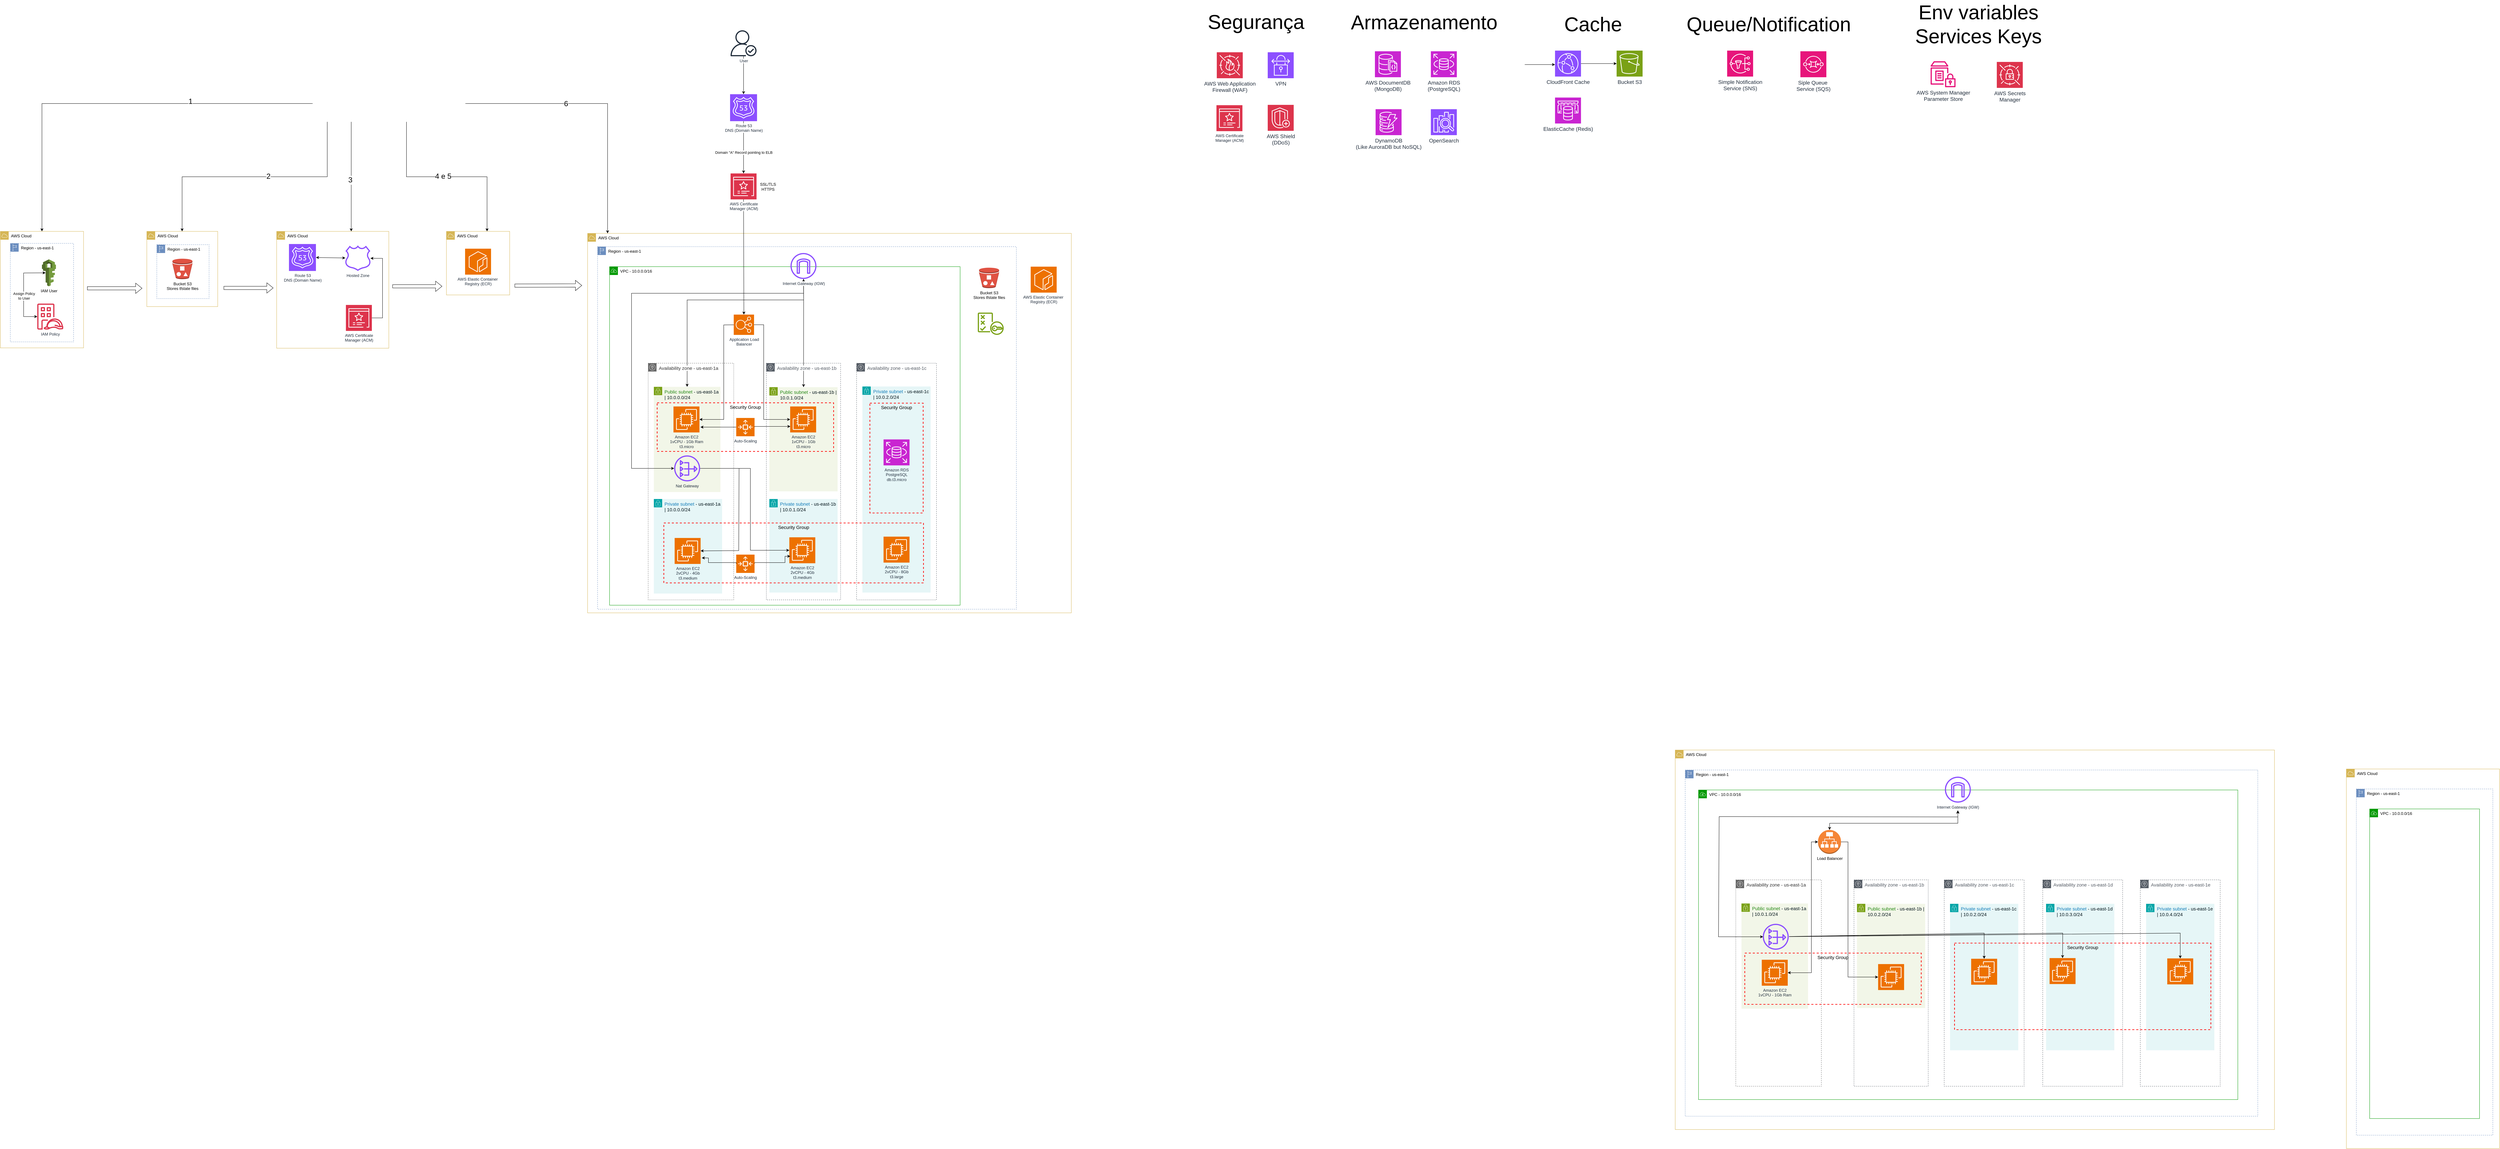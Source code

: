 <mxfile version="24.0.5" type="github">
  <diagram name="Page-1" id="73JWoC3PJ1hufEelbJKA">
    <mxGraphModel dx="7684" dy="3440" grid="1" gridSize="10" guides="1" tooltips="1" connect="1" arrows="1" fold="1" page="0" pageScale="1" pageWidth="850" pageHeight="1100" math="0" shadow="0">
      <root>
        <mxCell id="0" />
        <mxCell id="1" parent="0" />
        <mxCell id="AQiT-Bu8DEGx5OKQLMhI-1" value="AWS Cloud" style="sketch=0;outlineConnect=0;html=1;whiteSpace=wrap;fontSize=12;fontStyle=0;shape=mxgraph.aws4.group;grIcon=mxgraph.aws4.group_aws_cloud;verticalAlign=top;align=left;spacingLeft=30;dashed=0;strokeColor=#d6b656;fillColor=none;" parent="1" vertex="1">
          <mxGeometry x="-663" y="285" width="1453" height="1140" as="geometry" />
        </mxCell>
        <mxCell id="AQiT-Bu8DEGx5OKQLMhI-7" value="Region - us-east-1" style="sketch=0;outlineConnect=0;html=1;whiteSpace=wrap;fontSize=12;fontStyle=0;shape=mxgraph.aws4.group;grIcon=mxgraph.aws4.group_region;strokeColor=#6c8ebf;fillColor=none;verticalAlign=top;align=left;spacingLeft=30;dashed=1;" parent="1" vertex="1">
          <mxGeometry x="-633" y="325" width="1258" height="1089" as="geometry" />
        </mxCell>
        <mxCell id="AQiT-Bu8DEGx5OKQLMhI-8" value="VPC - 10.0.0.0/16" style="sketch=0;outlineConnect=0;html=1;whiteSpace=wrap;fontSize=12;fontStyle=0;shape=mxgraph.aws4.group;grIcon=mxgraph.aws4.group_vpc;strokeColor=#009900;fillColor=none;verticalAlign=top;align=left;spacingLeft=30;dashed=0;" parent="1" vertex="1">
          <mxGeometry x="-597" y="385" width="1053" height="1017" as="geometry" />
        </mxCell>
        <mxCell id="x_zQF4Y2UBibgw9S-IBZ-27" value="" style="endArrow=classic;startArrow=classic;html=1;rounded=0;" parent="1" source="x_zQF4Y2UBibgw9S-IBZ-1" target="x_zQF4Y2UBibgw9S-IBZ-17" edge="1">
          <mxGeometry width="50" height="50" relative="1" as="geometry">
            <mxPoint x="216" y="885" as="sourcePoint" />
            <mxPoint x="186" y="466" as="targetPoint" />
            <Array as="points">
              <mxPoint x="-14" y="485" />
            </Array>
          </mxGeometry>
        </mxCell>
        <mxCell id="x_zQF4Y2UBibgw9S-IBZ-8" value="Availability zone - us-east-1c" style="sketch=0;outlineConnect=0;gradientColor=none;html=1;whiteSpace=wrap;fontSize=14;fontStyle=0;shape=mxgraph.aws4.group;grIcon=mxgraph.aws4.group_availability_zone;strokeColor=#545B64;fillColor=none;verticalAlign=top;align=left;spacingLeft=30;fontColor=#545B64;dashed=1;" parent="1" vertex="1">
          <mxGeometry x="145" y="675" width="240" height="711" as="geometry" />
        </mxCell>
        <mxCell id="x_zQF4Y2UBibgw9S-IBZ-7" value="&lt;span style=&quot;background-color: rgb(255, 255, 255);&quot;&gt;Availability zone - us-east-1b&lt;/span&gt;" style="sketch=0;outlineConnect=0;gradientColor=none;html=1;whiteSpace=wrap;fontSize=14;fontStyle=0;shape=mxgraph.aws4.group;grIcon=mxgraph.aws4.group_availability_zone;strokeColor=#545B64;fillColor=none;verticalAlign=top;align=left;spacingLeft=30;fontColor=#545B64;dashed=1;" parent="1" vertex="1">
          <mxGeometry x="-126" y="675" width="223" height="711" as="geometry" />
        </mxCell>
        <mxCell id="x_zQF4Y2UBibgw9S-IBZ-1" value="&lt;font style=&quot;font-size: 14px;&quot;&gt;Public subnet &lt;/font&gt;&lt;font style=&quot;font-size: 14px;&quot;&gt;&lt;font color=&quot;#001219&quot;&gt;- us-east-1b | 10.0.1.0/24&lt;/font&gt;&lt;/font&gt;" style="points=[[0,0],[0.25,0],[0.5,0],[0.75,0],[1,0],[1,0.25],[1,0.5],[1,0.75],[1,1],[0.75,1],[0.5,1],[0.25,1],[0,1],[0,0.75],[0,0.5],[0,0.25]];outlineConnect=0;gradientColor=none;html=1;whiteSpace=wrap;fontSize=12;fontStyle=0;container=1;pointerEvents=0;collapsible=0;recursiveResize=0;shape=mxgraph.aws4.group;grIcon=mxgraph.aws4.group_security_group;grStroke=0;strokeColor=#7AA116;fillColor=#F2F6E8;verticalAlign=top;align=left;spacingLeft=30;fontColor=#248814;dashed=0;" parent="1" vertex="1">
          <mxGeometry x="-117" y="747" width="205" height="313" as="geometry" />
        </mxCell>
        <mxCell id="x_zQF4Y2UBibgw9S-IBZ-13" value="Amazon EC2&lt;br&gt;1vCPU - 1Gb&lt;br&gt;t3.micro" style="sketch=0;points=[[0,0,0],[0.25,0,0],[0.5,0,0],[0.75,0,0],[1,0,0],[0,1,0],[0.25,1,0],[0.5,1,0],[0.75,1,0],[1,1,0],[0,0.25,0],[0,0.5,0],[0,0.75,0],[1,0.25,0],[1,0.5,0],[1,0.75,0]];outlineConnect=0;fontColor=#232F3E;fillColor=#ED7100;strokeColor=#ffffff;dashed=0;verticalLabelPosition=bottom;verticalAlign=top;align=center;html=1;fontSize=12;fontStyle=0;aspect=fixed;shape=mxgraph.aws4.resourceIcon;resIcon=mxgraph.aws4.ec2;" parent="x_zQF4Y2UBibgw9S-IBZ-1" vertex="1">
          <mxGeometry x="62.5" y="58" width="78" height="78" as="geometry" />
        </mxCell>
        <mxCell id="x_zQF4Y2UBibgw9S-IBZ-3" value="Private subnet &lt;font style=&quot;font-size: 14px;&quot;&gt;&lt;font color=&quot;#001219&quot;&gt;- us-east-1b | 10.0.1.0/24&lt;/font&gt;&lt;/font&gt;" style="points=[[0,0],[0.25,0],[0.5,0],[0.75,0],[1,0],[1,0.25],[1,0.5],[1,0.75],[1,1],[0.75,1],[0.5,1],[0.25,1],[0,1],[0,0.75],[0,0.5],[0,0.25]];outlineConnect=0;gradientColor=none;html=1;whiteSpace=wrap;fontSize=14;fontStyle=0;container=1;pointerEvents=0;collapsible=0;recursiveResize=0;shape=mxgraph.aws4.group;grIcon=mxgraph.aws4.group_security_group;grStroke=0;strokeColor=#00A4A6;fillColor=#E6F6F7;verticalAlign=top;align=left;spacingLeft=30;fontColor=#147EBA;dashed=0;" parent="1" vertex="1">
          <mxGeometry x="-117" y="1083" width="205" height="281" as="geometry" />
        </mxCell>
        <mxCell id="x_zQF4Y2UBibgw9S-IBZ-15" value="Amazon EC2&lt;br&gt;2vCPU - 4Gb&lt;br&gt;t3.medium" style="sketch=0;points=[[0,0,0],[0.25,0,0],[0.5,0,0],[0.75,0,0],[1,0,0],[0,1,0],[0.25,1,0],[0.5,1,0],[0.75,1,0],[1,1,0],[0,0.25,0],[0,0.5,0],[0,0.75,0],[1,0.25,0],[1,0.5,0],[1,0.75,0]];outlineConnect=0;fontColor=#232F3E;fillColor=#ED7100;strokeColor=#ffffff;dashed=0;verticalLabelPosition=bottom;verticalAlign=top;align=center;html=1;fontSize=12;fontStyle=0;aspect=fixed;shape=mxgraph.aws4.resourceIcon;resIcon=mxgraph.aws4.ec2;" parent="x_zQF4Y2UBibgw9S-IBZ-3" vertex="1">
          <mxGeometry x="60" y="115" width="78" height="78" as="geometry" />
        </mxCell>
        <mxCell id="x_zQF4Y2UBibgw9S-IBZ-4" value="Private subnet &lt;font style=&quot;font-size: 14px;&quot;&gt;&lt;font color=&quot;#001219&quot;&gt;- us-east-1a | 10.0.0.0/24&lt;/font&gt;&lt;/font&gt;" style="points=[[0,0],[0.25,0],[0.5,0],[0.75,0],[1,0],[1,0.25],[1,0.5],[1,0.75],[1,1],[0.75,1],[0.5,1],[0.25,1],[0,1],[0,0.75],[0,0.5],[0,0.25]];outlineConnect=0;gradientColor=none;html=1;whiteSpace=wrap;fontSize=14;fontStyle=0;container=1;pointerEvents=0;collapsible=0;recursiveResize=0;shape=mxgraph.aws4.group;grIcon=mxgraph.aws4.group_security_group;grStroke=0;strokeColor=#00A4A6;fillColor=#E6F6F7;verticalAlign=top;align=left;spacingLeft=30;fontColor=#147EBA;dashed=0;" parent="1" vertex="1">
          <mxGeometry x="-464" y="1083" width="205" height="284" as="geometry" />
        </mxCell>
        <mxCell id="x_zQF4Y2UBibgw9S-IBZ-14" value="Amazon EC2&lt;br&gt;2vCPU - 4Gb&lt;br&gt;t3.medium" style="sketch=0;points=[[0,0,0],[0.25,0,0],[0.5,0,0],[0.75,0,0],[1,0,0],[0,1,0],[0.25,1,0],[0.5,1,0],[0.75,1,0],[1,1,0],[0,0.25,0],[0,0.5,0],[0,0.75,0],[1,0.25,0],[1,0.5,0],[1,0.75,0]];outlineConnect=0;fontColor=#232F3E;fillColor=#ED7100;strokeColor=#ffffff;dashed=0;verticalLabelPosition=bottom;verticalAlign=top;align=center;html=1;fontSize=12;fontStyle=0;aspect=fixed;shape=mxgraph.aws4.resourceIcon;resIcon=mxgraph.aws4.ec2;" parent="x_zQF4Y2UBibgw9S-IBZ-4" vertex="1">
          <mxGeometry x="62.5" y="117" width="78" height="78" as="geometry" />
        </mxCell>
        <mxCell id="x_zQF4Y2UBibgw9S-IBZ-33" style="edgeStyle=orthogonalEdgeStyle;rounded=0;orthogonalLoop=1;jettySize=auto;html=1;entryX=0;entryY=0.5;entryDx=0;entryDy=0;entryPerimeter=0;exitX=1;exitY=0.5;exitDx=0;exitDy=0;exitPerimeter=0;" parent="1" source="wvfkLvsLn3xEdgtcsnYN-20" target="x_zQF4Y2UBibgw9S-IBZ-13" edge="1">
          <mxGeometry relative="1" as="geometry">
            <Array as="points">
              <mxPoint x="-134" y="559" />
              <mxPoint x="-134" y="844" />
            </Array>
            <mxPoint x="-160" y="560" as="sourcePoint" />
          </mxGeometry>
        </mxCell>
        <mxCell id="x_zQF4Y2UBibgw9S-IBZ-47" style="edgeStyle=orthogonalEdgeStyle;rounded=0;orthogonalLoop=1;jettySize=auto;html=1;exitX=1;exitY=0.5;exitDx=0;exitDy=0;" parent="1" source="x_zQF4Y2UBibgw9S-IBZ-38" target="AQiT-Bu8DEGx5OKQLMhI-1" edge="1">
          <mxGeometry relative="1" as="geometry">
            <Array as="points">
              <mxPoint x="-603" y="-105" />
            </Array>
          </mxGeometry>
        </mxCell>
        <mxCell id="UQrgSo6uh9nHudZJqQ-1-15" value="6" style="edgeLabel;html=1;align=center;verticalAlign=middle;resizable=0;points=[];fontSize=22;" parent="x_zQF4Y2UBibgw9S-IBZ-47" vertex="1" connectable="0">
          <mxGeometry x="-0.263" y="-1" relative="1" as="geometry">
            <mxPoint x="1" as="offset" />
          </mxGeometry>
        </mxCell>
        <mxCell id="x_zQF4Y2UBibgw9S-IBZ-52" style="edgeStyle=orthogonalEdgeStyle;rounded=0;orthogonalLoop=1;jettySize=auto;html=1;" parent="1" source="x_zQF4Y2UBibgw9S-IBZ-38" target="x_zQF4Y2UBibgw9S-IBZ-39" edge="1">
          <mxGeometry relative="1" as="geometry" />
        </mxCell>
        <mxCell id="UQrgSo6uh9nHudZJqQ-1-9" value="1" style="edgeLabel;html=1;align=center;verticalAlign=middle;resizable=0;points=[];fontSize=22;" parent="x_zQF4Y2UBibgw9S-IBZ-52" vertex="1" connectable="0">
          <mxGeometry x="-0.386" y="-6" relative="1" as="geometry">
            <mxPoint as="offset" />
          </mxGeometry>
        </mxCell>
        <mxCell id="x_zQF4Y2UBibgw9S-IBZ-63" style="edgeStyle=orthogonalEdgeStyle;rounded=0;orthogonalLoop=1;jettySize=auto;html=1;" parent="1" source="x_zQF4Y2UBibgw9S-IBZ-38" target="x_zQF4Y2UBibgw9S-IBZ-53" edge="1">
          <mxGeometry relative="1" as="geometry">
            <Array as="points">
              <mxPoint x="-1445" y="115" />
              <mxPoint x="-1881" y="115" />
            </Array>
          </mxGeometry>
        </mxCell>
        <mxCell id="UQrgSo6uh9nHudZJqQ-1-11" value="2" style="edgeLabel;html=1;align=center;verticalAlign=middle;resizable=0;points=[];fontSize=22;" parent="x_zQF4Y2UBibgw9S-IBZ-63" vertex="1" connectable="0">
          <mxGeometry x="-0.106" y="-1" relative="1" as="geometry">
            <mxPoint as="offset" />
          </mxGeometry>
        </mxCell>
        <mxCell id="x_zQF4Y2UBibgw9S-IBZ-70" style="edgeStyle=orthogonalEdgeStyle;rounded=0;orthogonalLoop=1;jettySize=auto;html=1;" parent="1" edge="1">
          <mxGeometry relative="1" as="geometry">
            <mxPoint x="-1373.0" y="-50" as="sourcePoint" />
            <mxPoint x="-1373.0" y="279" as="targetPoint" />
            <Array as="points">
              <mxPoint x="-1373" y="48" />
              <mxPoint x="-1373" y="48" />
            </Array>
          </mxGeometry>
        </mxCell>
        <mxCell id="UQrgSo6uh9nHudZJqQ-1-13" value="3" style="edgeLabel;html=1;align=center;verticalAlign=middle;resizable=0;points=[];fontSize=22;" parent="x_zQF4Y2UBibgw9S-IBZ-70" vertex="1" connectable="0">
          <mxGeometry x="0.056" y="-3" relative="1" as="geometry">
            <mxPoint y="1" as="offset" />
          </mxGeometry>
        </mxCell>
        <mxCell id="UQrgSo6uh9nHudZJqQ-1-8" style="edgeStyle=orthogonalEdgeStyle;rounded=0;orthogonalLoop=1;jettySize=auto;html=1;" parent="1" source="x_zQF4Y2UBibgw9S-IBZ-38" target="M3Oy_83pEKWLoSnn9fVF-1" edge="1">
          <mxGeometry relative="1" as="geometry">
            <Array as="points">
              <mxPoint x="-1207" y="115" />
              <mxPoint x="-965" y="115" />
            </Array>
          </mxGeometry>
        </mxCell>
        <mxCell id="UQrgSo6uh9nHudZJqQ-1-14" value="&lt;font style=&quot;font-size: 22px;&quot;&gt;4 e 5&lt;br&gt;&lt;/font&gt;" style="edgeLabel;html=1;align=center;verticalAlign=middle;resizable=0;points=[];" parent="UQrgSo6uh9nHudZJqQ-1-8" vertex="1" connectable="0">
          <mxGeometry x="-0.039" y="1" relative="1" as="geometry">
            <mxPoint as="offset" />
          </mxGeometry>
        </mxCell>
        <mxCell id="x_zQF4Y2UBibgw9S-IBZ-38" value="" style="shape=image;verticalLabelPosition=bottom;labelBackgroundColor=default;verticalAlign=top;aspect=fixed;imageAspect=0;image=https://encrypted-tbn0.gstatic.com/images?q=tbn:ANd9GcSxgx0Sv7yMsI8ooA6omK7flfGawxjrceUCog&amp;usqp=CAU;" parent="1" vertex="1">
          <mxGeometry x="-1489" y="-160" width="459" height="110" as="geometry" />
        </mxCell>
        <mxCell id="x_zQF4Y2UBibgw9S-IBZ-39" value="AWS Cloud" style="sketch=0;outlineConnect=0;html=1;whiteSpace=wrap;fontSize=12;fontStyle=0;shape=mxgraph.aws4.group;grIcon=mxgraph.aws4.group_aws_cloud;verticalAlign=top;align=left;spacingLeft=30;dashed=0;strokeColor=#d6b656;fillColor=none;" parent="1" vertex="1">
          <mxGeometry x="-2427" y="279" width="250" height="350" as="geometry" />
        </mxCell>
        <mxCell id="x_zQF4Y2UBibgw9S-IBZ-40" value="Region - us-east-1" style="sketch=0;outlineConnect=0;html=1;whiteSpace=wrap;fontSize=12;fontStyle=0;shape=mxgraph.aws4.group;grIcon=mxgraph.aws4.group_region;strokeColor=#6c8ebf;fillColor=none;verticalAlign=top;align=left;spacingLeft=30;dashed=1;" parent="1" vertex="1">
          <mxGeometry x="-2397" y="315" width="190" height="296" as="geometry" />
        </mxCell>
        <mxCell id="x_zQF4Y2UBibgw9S-IBZ-43" value="AWS Cloud" style="sketch=0;outlineConnect=0;html=1;whiteSpace=wrap;fontSize=12;fontStyle=0;shape=mxgraph.aws4.group;grIcon=mxgraph.aws4.group_aws_cloud;verticalAlign=top;align=left;spacingLeft=30;dashed=0;strokeColor=#d6b656;fillColor=none;" parent="1" vertex="1">
          <mxGeometry x="4620" y="1894" width="460" height="1140" as="geometry" />
        </mxCell>
        <mxCell id="x_zQF4Y2UBibgw9S-IBZ-44" value="Region - us-east-1" style="sketch=0;outlineConnect=0;html=1;whiteSpace=wrap;fontSize=12;fontStyle=0;shape=mxgraph.aws4.group;grIcon=mxgraph.aws4.group_region;strokeColor=#6c8ebf;fillColor=none;verticalAlign=top;align=left;spacingLeft=30;dashed=1;" parent="1" vertex="1">
          <mxGeometry x="4650" y="1954" width="410" height="1040" as="geometry" />
        </mxCell>
        <mxCell id="x_zQF4Y2UBibgw9S-IBZ-45" value="VPC - 10.0.0.0/16" style="sketch=0;outlineConnect=0;html=1;whiteSpace=wrap;fontSize=12;fontStyle=0;shape=mxgraph.aws4.group;grIcon=mxgraph.aws4.group_vpc;strokeColor=#009900;fillColor=none;verticalAlign=top;align=left;spacingLeft=30;dashed=0;" parent="1" vertex="1">
          <mxGeometry x="4690" y="2014" width="330" height="930" as="geometry" />
        </mxCell>
        <mxCell id="x_zQF4Y2UBibgw9S-IBZ-46" value="IAM User" style="outlineConnect=0;dashed=0;verticalLabelPosition=bottom;verticalAlign=top;align=center;html=1;shape=mxgraph.aws3.iam;fillColor=#759C3E;gradientColor=none;" parent="1" vertex="1">
          <mxGeometry x="-2302" y="363" width="42" height="81" as="geometry" />
        </mxCell>
        <mxCell id="x_zQF4Y2UBibgw9S-IBZ-48" value="IAM Policy" style="sketch=0;outlineConnect=0;fontColor=#232F3E;gradientColor=none;fillColor=#DD344C;strokeColor=none;dashed=0;verticalLabelPosition=bottom;verticalAlign=top;align=center;html=1;fontSize=12;fontStyle=0;aspect=fixed;pointerEvents=1;shape=mxgraph.aws4.identity_access_management_iam_roles_anywhere;" parent="1" vertex="1">
          <mxGeometry x="-2316" y="496" width="78" height="78" as="geometry" />
        </mxCell>
        <mxCell id="x_zQF4Y2UBibgw9S-IBZ-50" value="" style="endArrow=classic;startArrow=classic;html=1;rounded=0;entryX=0.26;entryY=0.5;entryDx=0;entryDy=0;entryPerimeter=0;" parent="1" source="x_zQF4Y2UBibgw9S-IBZ-48" target="x_zQF4Y2UBibgw9S-IBZ-46" edge="1">
          <mxGeometry width="50" height="50" relative="1" as="geometry">
            <mxPoint x="-2287" y="535" as="sourcePoint" />
            <mxPoint x="-2237" y="485" as="targetPoint" />
            <Array as="points">
              <mxPoint x="-2357" y="535" />
              <mxPoint x="-2357" y="404" />
            </Array>
          </mxGeometry>
        </mxCell>
        <mxCell id="x_zQF4Y2UBibgw9S-IBZ-51" value="Assign Policy&lt;br&gt;to User" style="edgeLabel;html=1;align=center;verticalAlign=middle;resizable=0;points=[];" parent="x_zQF4Y2UBibgw9S-IBZ-50" vertex="1" connectable="0">
          <mxGeometry x="-0.131" relative="1" as="geometry">
            <mxPoint x="1" as="offset" />
          </mxGeometry>
        </mxCell>
        <mxCell id="x_zQF4Y2UBibgw9S-IBZ-53" value="AWS Cloud" style="sketch=0;outlineConnect=0;html=1;whiteSpace=wrap;fontSize=12;fontStyle=0;shape=mxgraph.aws4.group;grIcon=mxgraph.aws4.group_aws_cloud;verticalAlign=top;align=left;spacingLeft=30;dashed=0;strokeColor=#d6b656;fillColor=none;" parent="1" vertex="1">
          <mxGeometry x="-1987" y="279" width="213" height="226" as="geometry" />
        </mxCell>
        <mxCell id="x_zQF4Y2UBibgw9S-IBZ-54" value="Region - us-east-1" style="sketch=0;outlineConnect=0;html=1;whiteSpace=wrap;fontSize=12;fontStyle=0;shape=mxgraph.aws4.group;grIcon=mxgraph.aws4.group_region;strokeColor=#6c8ebf;fillColor=none;verticalAlign=top;align=left;spacingLeft=30;dashed=1;" parent="1" vertex="1">
          <mxGeometry x="-1957" y="319" width="157" height="162" as="geometry" />
        </mxCell>
        <mxCell id="x_zQF4Y2UBibgw9S-IBZ-59" value="Bucket S3&lt;br&gt;Stores tfstate files" style="outlineConnect=0;dashed=0;verticalLabelPosition=bottom;verticalAlign=top;align=center;html=1;shape=mxgraph.aws3.bucket_with_objects;fillColor=#E05243;gradientColor=none;" parent="1" vertex="1">
          <mxGeometry x="-1910" y="361" width="60" height="61.5" as="geometry" />
        </mxCell>
        <mxCell id="x_zQF4Y2UBibgw9S-IBZ-64" value="" style="shape=flexArrow;endArrow=classic;html=1;rounded=0;" parent="1" edge="1">
          <mxGeometry width="50" height="50" relative="1" as="geometry">
            <mxPoint x="-2166" y="450" as="sourcePoint" />
            <mxPoint x="-2001" y="450" as="targetPoint" />
          </mxGeometry>
        </mxCell>
        <mxCell id="x_zQF4Y2UBibgw9S-IBZ-66" value="AWS Cloud" style="sketch=0;outlineConnect=0;html=1;whiteSpace=wrap;fontSize=12;fontStyle=0;shape=mxgraph.aws4.group;grIcon=mxgraph.aws4.group_aws_cloud;verticalAlign=top;align=left;spacingLeft=30;dashed=0;strokeColor=#d6b656;fillColor=none;" parent="1" vertex="1">
          <mxGeometry x="-1597" y="279" width="337" height="351" as="geometry" />
        </mxCell>
        <mxCell id="x_zQF4Y2UBibgw9S-IBZ-69" value="Route 53&lt;br&gt;DNS (Domain Name)" style="sketch=0;points=[[0,0,0],[0.25,0,0],[0.5,0,0],[0.75,0,0],[1,0,0],[0,1,0],[0.25,1,0],[0.5,1,0],[0.75,1,0],[1,1,0],[0,0.25,0],[0,0.5,0],[0,0.75,0],[1,0.25,0],[1,0.5,0],[1,0.75,0]];outlineConnect=0;fontColor=#232F3E;fillColor=#8C4FFF;strokeColor=#ffffff;dashed=0;verticalLabelPosition=bottom;verticalAlign=top;align=center;html=1;fontSize=12;fontStyle=0;aspect=fixed;shape=mxgraph.aws4.resourceIcon;resIcon=mxgraph.aws4.route_53;" parent="1" vertex="1">
          <mxGeometry x="-1560" y="317" width="81" height="81" as="geometry" />
        </mxCell>
        <mxCell id="x_zQF4Y2UBibgw9S-IBZ-71" value="Hosted Zone" style="sketch=0;outlineConnect=0;fontColor=#232F3E;gradientColor=none;fillColor=#8C4FFF;strokeColor=none;dashed=0;verticalLabelPosition=bottom;verticalAlign=top;align=center;html=1;fontSize=12;fontStyle=0;aspect=fixed;pointerEvents=1;shape=mxgraph.aws4.hosted_zone;" parent="1" vertex="1">
          <mxGeometry x="-1392" y="321" width="78" height="77" as="geometry" />
        </mxCell>
        <mxCell id="x_zQF4Y2UBibgw9S-IBZ-72" value="" style="endArrow=classic;startArrow=classic;html=1;rounded=0;exitX=1;exitY=0.5;exitDx=0;exitDy=0;exitPerimeter=0;" parent="1" source="x_zQF4Y2UBibgw9S-IBZ-69" target="x_zQF4Y2UBibgw9S-IBZ-71" edge="1">
          <mxGeometry width="50" height="50" relative="1" as="geometry">
            <mxPoint x="-1389" y="395" as="sourcePoint" />
            <mxPoint x="-1339" y="345" as="targetPoint" />
          </mxGeometry>
        </mxCell>
        <mxCell id="x_zQF4Y2UBibgw9S-IBZ-74" value="" style="shape=flexArrow;endArrow=classic;html=1;rounded=0;" parent="1" edge="1">
          <mxGeometry width="50" height="50" relative="1" as="geometry">
            <mxPoint x="-1756" y="449" as="sourcePoint" />
            <mxPoint x="-1607" y="449" as="targetPoint" />
          </mxGeometry>
        </mxCell>
        <mxCell id="x_zQF4Y2UBibgw9S-IBZ-78" style="edgeStyle=orthogonalEdgeStyle;rounded=0;orthogonalLoop=1;jettySize=auto;html=1;exitX=0.5;exitY=1;exitDx=0;exitDy=0;exitPerimeter=0;" parent="1" source="x_zQF4Y2UBibgw9S-IBZ-76" target="x_zQF4Y2UBibgw9S-IBZ-73" edge="1">
          <mxGeometry relative="1" as="geometry">
            <mxPoint x="-195.12" y="-8" as="sourcePoint" />
            <mxPoint x="-194.12" y="356.001" as="targetPoint" />
          </mxGeometry>
        </mxCell>
        <mxCell id="x_zQF4Y2UBibgw9S-IBZ-80" value="Domain &quot;A&quot; Record pointing to ELB" style="edgeLabel;html=1;align=center;verticalAlign=middle;resizable=0;points=[];" parent="x_zQF4Y2UBibgw9S-IBZ-78" vertex="1" connectable="0">
          <mxGeometry x="-0.018" y="2" relative="1" as="geometry">
            <mxPoint x="-2" y="17" as="offset" />
          </mxGeometry>
        </mxCell>
        <mxCell id="x_zQF4Y2UBibgw9S-IBZ-82" value="AWS Cloud" style="sketch=0;outlineConnect=0;html=1;whiteSpace=wrap;fontSize=12;fontStyle=0;shape=mxgraph.aws4.group;grIcon=mxgraph.aws4.group_aws_cloud;verticalAlign=top;align=left;spacingLeft=30;dashed=0;strokeColor=#d6b656;fillColor=none;" parent="1" vertex="1">
          <mxGeometry x="2604" y="1837" width="1800" height="1140" as="geometry" />
        </mxCell>
        <mxCell id="x_zQF4Y2UBibgw9S-IBZ-83" value="Region - us-east-1" style="sketch=0;outlineConnect=0;html=1;whiteSpace=wrap;fontSize=12;fontStyle=0;shape=mxgraph.aws4.group;grIcon=mxgraph.aws4.group_region;strokeColor=#6c8ebf;fillColor=none;verticalAlign=top;align=left;spacingLeft=30;dashed=1;" parent="1" vertex="1">
          <mxGeometry x="2634" y="1897" width="1720" height="1040" as="geometry" />
        </mxCell>
        <mxCell id="x_zQF4Y2UBibgw9S-IBZ-84" value="VPC - 10.0.0.0/16" style="sketch=0;outlineConnect=0;html=1;whiteSpace=wrap;fontSize=12;fontStyle=0;shape=mxgraph.aws4.group;grIcon=mxgraph.aws4.group_vpc;strokeColor=#009900;fillColor=none;verticalAlign=top;align=left;spacingLeft=30;dashed=0;" parent="1" vertex="1">
          <mxGeometry x="2674" y="1957" width="1620" height="930" as="geometry" />
        </mxCell>
        <mxCell id="x_zQF4Y2UBibgw9S-IBZ-85" value="Availability zone - us-east-1e" style="sketch=0;outlineConnect=0;gradientColor=none;html=1;whiteSpace=wrap;fontSize=14;fontStyle=0;shape=mxgraph.aws4.group;grIcon=mxgraph.aws4.group_availability_zone;strokeColor=#545B64;fillColor=none;verticalAlign=top;align=left;spacingLeft=30;fontColor=#545B64;dashed=1;" parent="1" vertex="1">
          <mxGeometry x="4001" y="2227" width="240" height="620" as="geometry" />
        </mxCell>
        <mxCell id="x_zQF4Y2UBibgw9S-IBZ-86" value="Availability zone - us-east-1d" style="sketch=0;outlineConnect=0;gradientColor=none;html=1;whiteSpace=wrap;fontSize=14;fontStyle=0;shape=mxgraph.aws4.group;grIcon=mxgraph.aws4.group_availability_zone;strokeColor=#545B64;fillColor=none;verticalAlign=top;align=left;spacingLeft=30;fontColor=#545B64;dashed=1;" parent="1" vertex="1">
          <mxGeometry x="3708" y="2227" width="240" height="620" as="geometry" />
        </mxCell>
        <mxCell id="x_zQF4Y2UBibgw9S-IBZ-87" value="Availability zone - us-east-1c" style="sketch=0;outlineConnect=0;gradientColor=none;html=1;whiteSpace=wrap;fontSize=14;fontStyle=0;shape=mxgraph.aws4.group;grIcon=mxgraph.aws4.group_availability_zone;strokeColor=#545B64;fillColor=none;verticalAlign=top;align=left;spacingLeft=30;fontColor=#545B64;dashed=1;" parent="1" vertex="1">
          <mxGeometry x="3412" y="2227" width="240" height="620" as="geometry" />
        </mxCell>
        <mxCell id="x_zQF4Y2UBibgw9S-IBZ-88" value="Availability zone - us-east-1b" style="sketch=0;outlineConnect=0;gradientColor=none;html=1;whiteSpace=wrap;fontSize=14;fontStyle=0;shape=mxgraph.aws4.group;grIcon=mxgraph.aws4.group_availability_zone;strokeColor=#545B64;fillColor=none;verticalAlign=top;align=left;spacingLeft=30;fontColor=#545B64;dashed=1;" parent="1" vertex="1">
          <mxGeometry x="3141" y="2227" width="223" height="620" as="geometry" />
        </mxCell>
        <mxCell id="x_zQF4Y2UBibgw9S-IBZ-89" value="&lt;font style=&quot;font-size: 14px;&quot;&gt;Public subnet &lt;/font&gt;&lt;font style=&quot;font-size: 14px;&quot;&gt;&lt;font color=&quot;#001219&quot;&gt;- us-east-1b | 10.0.2.0/24&lt;/font&gt;&lt;/font&gt;" style="points=[[0,0],[0.25,0],[0.5,0],[0.75,0],[1,0],[1,0.25],[1,0.5],[1,0.75],[1,1],[0.75,1],[0.5,1],[0.25,1],[0,1],[0,0.75],[0,0.5],[0,0.25]];outlineConnect=0;gradientColor=none;html=1;whiteSpace=wrap;fontSize=12;fontStyle=0;container=1;pointerEvents=0;collapsible=0;recursiveResize=0;shape=mxgraph.aws4.group;grIcon=mxgraph.aws4.group_security_group;grStroke=0;strokeColor=#7AA116;fillColor=#F2F6E8;verticalAlign=top;align=left;spacingLeft=30;fontColor=#248814;dashed=0;" parent="1" vertex="1">
          <mxGeometry x="3150" y="2299" width="205" height="313" as="geometry" />
        </mxCell>
        <mxCell id="x_zQF4Y2UBibgw9S-IBZ-90" value="" style="sketch=0;points=[[0,0,0],[0.25,0,0],[0.5,0,0],[0.75,0,0],[1,0,0],[0,1,0],[0.25,1,0],[0.5,1,0],[0.75,1,0],[1,1,0],[0,0.25,0],[0,0.5,0],[0,0.75,0],[1,0.25,0],[1,0.5,0],[1,0.75,0]];outlineConnect=0;fontColor=#232F3E;fillColor=#ED7100;strokeColor=#ffffff;dashed=0;verticalLabelPosition=bottom;verticalAlign=top;align=center;html=1;fontSize=12;fontStyle=0;aspect=fixed;shape=mxgraph.aws4.resourceIcon;resIcon=mxgraph.aws4.ec2;" parent="x_zQF4Y2UBibgw9S-IBZ-89" vertex="1">
          <mxGeometry x="63.5" y="181" width="78" height="78" as="geometry" />
        </mxCell>
        <mxCell id="x_zQF4Y2UBibgw9S-IBZ-91" value="Private subnet &lt;font style=&quot;font-size: 14px;&quot;&gt;&lt;font color=&quot;#001219&quot;&gt;- us-east-1d | 10.0.3.0/24&lt;/font&gt;&lt;/font&gt;" style="points=[[0,0],[0.25,0],[0.5,0],[0.75,0],[1,0],[1,0.25],[1,0.5],[1,0.75],[1,1],[0.75,1],[0.5,1],[0.25,1],[0,1],[0,0.75],[0,0.5],[0,0.25]];outlineConnect=0;gradientColor=none;html=1;whiteSpace=wrap;fontSize=14;fontStyle=0;container=1;pointerEvents=0;collapsible=0;recursiveResize=0;shape=mxgraph.aws4.group;grIcon=mxgraph.aws4.group_security_group;grStroke=0;strokeColor=#00A4A6;fillColor=#E6F6F7;verticalAlign=top;align=left;spacingLeft=30;fontColor=#147EBA;dashed=0;" parent="1" vertex="1">
          <mxGeometry x="3718" y="2299" width="205" height="440" as="geometry" />
        </mxCell>
        <mxCell id="x_zQF4Y2UBibgw9S-IBZ-92" value="" style="sketch=0;points=[[0,0,0],[0.25,0,0],[0.5,0,0],[0.75,0,0],[1,0,0],[0,1,0],[0.25,1,0],[0.5,1,0],[0.75,1,0],[1,1,0],[0,0.25,0],[0,0.5,0],[0,0.75,0],[1,0.25,0],[1,0.5,0],[1,0.75,0]];outlineConnect=0;fontColor=#232F3E;fillColor=#ED7100;strokeColor=#ffffff;dashed=0;verticalLabelPosition=bottom;verticalAlign=top;align=center;html=1;fontSize=12;fontStyle=0;aspect=fixed;shape=mxgraph.aws4.resourceIcon;resIcon=mxgraph.aws4.ec2;" parent="x_zQF4Y2UBibgw9S-IBZ-91" vertex="1">
          <mxGeometry x="10.5" y="163" width="78" height="78" as="geometry" />
        </mxCell>
        <mxCell id="x_zQF4Y2UBibgw9S-IBZ-93" value="Private subnet &lt;font style=&quot;font-size: 14px;&quot;&gt;&lt;font color=&quot;#001219&quot;&gt;- us-east-1c | 10.0.2.0/24&lt;/font&gt;&lt;/font&gt;" style="points=[[0,0],[0.25,0],[0.5,0],[0.75,0],[1,0],[1,0.25],[1,0.5],[1,0.75],[1,1],[0.75,1],[0.5,1],[0.25,1],[0,1],[0,0.75],[0,0.5],[0,0.25]];outlineConnect=0;gradientColor=none;html=1;whiteSpace=wrap;fontSize=14;fontStyle=0;container=1;pointerEvents=0;collapsible=0;recursiveResize=0;shape=mxgraph.aws4.group;grIcon=mxgraph.aws4.group_security_group;grStroke=0;strokeColor=#00A4A6;fillColor=#E6F6F7;verticalAlign=top;align=left;spacingLeft=30;fontColor=#147EBA;dashed=0;" parent="1" vertex="1">
          <mxGeometry x="3429.5" y="2299" width="205" height="440" as="geometry" />
        </mxCell>
        <mxCell id="x_zQF4Y2UBibgw9S-IBZ-94" value="" style="sketch=0;points=[[0,0,0],[0.25,0,0],[0.5,0,0],[0.75,0,0],[1,0,0],[0,1,0],[0.25,1,0],[0.5,1,0],[0.75,1,0],[1,1,0],[0,0.25,0],[0,0.5,0],[0,0.75,0],[1,0.25,0],[1,0.5,0],[1,0.75,0]];outlineConnect=0;fontColor=#232F3E;fillColor=#ED7100;strokeColor=#ffffff;dashed=0;verticalLabelPosition=bottom;verticalAlign=top;align=center;html=1;fontSize=12;fontStyle=0;aspect=fixed;shape=mxgraph.aws4.resourceIcon;resIcon=mxgraph.aws4.ec2;" parent="x_zQF4Y2UBibgw9S-IBZ-93" vertex="1">
          <mxGeometry x="63.5" y="165" width="78" height="78" as="geometry" />
        </mxCell>
        <mxCell id="x_zQF4Y2UBibgw9S-IBZ-95" value="Private subnet &lt;font style=&quot;font-size: 14px;&quot;&gt;&lt;font color=&quot;#001219&quot;&gt;- us-east-1e | 10.0.4.0/24&lt;/font&gt;&lt;/font&gt;" style="points=[[0,0],[0.25,0],[0.5,0],[0.75,0],[1,0],[1,0.25],[1,0.5],[1,0.75],[1,1],[0.75,1],[0.5,1],[0.25,1],[0,1],[0,0.75],[0,0.5],[0,0.25]];outlineConnect=0;gradientColor=none;html=1;whiteSpace=wrap;fontSize=14;fontStyle=0;container=1;pointerEvents=0;collapsible=0;recursiveResize=0;shape=mxgraph.aws4.group;grIcon=mxgraph.aws4.group_security_group;grStroke=0;strokeColor=#00A4A6;fillColor=#E6F6F7;verticalAlign=top;align=left;spacingLeft=30;fontColor=#147EBA;dashed=0;" parent="1" vertex="1">
          <mxGeometry x="4018.5" y="2299" width="205" height="440" as="geometry" />
        </mxCell>
        <mxCell id="x_zQF4Y2UBibgw9S-IBZ-96" value="" style="sketch=0;points=[[0,0,0],[0.25,0,0],[0.5,0,0],[0.75,0,0],[1,0,0],[0,1,0],[0.25,1,0],[0.5,1,0],[0.75,1,0],[1,1,0],[0,0.25,0],[0,0.5,0],[0,0.75,0],[1,0.25,0],[1,0.5,0],[1,0.75,0]];outlineConnect=0;fontColor=#232F3E;fillColor=#ED7100;strokeColor=#ffffff;dashed=0;verticalLabelPosition=bottom;verticalAlign=top;align=center;html=1;fontSize=12;fontStyle=0;aspect=fixed;shape=mxgraph.aws4.resourceIcon;resIcon=mxgraph.aws4.ec2;" parent="x_zQF4Y2UBibgw9S-IBZ-95" vertex="1">
          <mxGeometry x="63.5" y="164" width="78" height="78" as="geometry" />
        </mxCell>
        <mxCell id="x_zQF4Y2UBibgw9S-IBZ-97" value="Availability zone - us-east-1a" style="sketch=0;outlineConnect=0;html=1;whiteSpace=wrap;fontSize=14;fontStyle=0;shape=mxgraph.aws4.group;grIcon=mxgraph.aws4.group_availability_zone;strokeColor=#666666;fillColor=none;verticalAlign=top;align=left;spacingLeft=30;fontColor=#333333;dashed=1;" parent="1" vertex="1">
          <mxGeometry x="2786" y="2227" width="257" height="620" as="geometry" />
        </mxCell>
        <mxCell id="x_zQF4Y2UBibgw9S-IBZ-98" value="&lt;font style=&quot;font-size: 14px;&quot;&gt;Public subnet &lt;font color=&quot;#001219&quot;&gt;- us-east-1a | 10.0.1.0/24&lt;br&gt;&lt;/font&gt;&lt;/font&gt;" style="points=[[0,0],[0.25,0],[0.5,0],[0.75,0],[1,0],[1,0.25],[1,0.5],[1,0.75],[1,1],[0.75,1],[0.5,1],[0.25,1],[0,1],[0,0.75],[0,0.5],[0,0.25]];outlineConnect=0;gradientColor=none;html=1;whiteSpace=wrap;fontSize=12;fontStyle=0;container=1;pointerEvents=0;collapsible=0;recursiveResize=0;shape=mxgraph.aws4.group;grIcon=mxgraph.aws4.group_security_group;grStroke=0;strokeColor=#7AA116;fillColor=#F2F6E8;verticalAlign=top;align=left;spacingLeft=30;fontColor=#248814;dashed=0;" parent="1" vertex="1">
          <mxGeometry x="2803" y="2298" width="200" height="316" as="geometry" />
        </mxCell>
        <mxCell id="x_zQF4Y2UBibgw9S-IBZ-99" value="Amazon EC2 &lt;br&gt;1vCPU - 1Gb Ram" style="sketch=0;points=[[0,0,0],[0.25,0,0],[0.5,0,0],[0.75,0,0],[1,0,0],[0,1,0],[0.25,1,0],[0.5,1,0],[0.75,1,0],[1,1,0],[0,0.25,0],[0,0.5,0],[0,0.75,0],[1,0.25,0],[1,0.5,0],[1,0.75,0]];outlineConnect=0;fontColor=#232F3E;fillColor=#ED7100;strokeColor=#ffffff;dashed=0;verticalLabelPosition=bottom;verticalAlign=top;align=center;html=1;fontSize=12;fontStyle=0;aspect=fixed;shape=mxgraph.aws4.resourceIcon;resIcon=mxgraph.aws4.ec2;" parent="x_zQF4Y2UBibgw9S-IBZ-98" vertex="1">
          <mxGeometry x="61" y="169" width="78" height="78" as="geometry" />
        </mxCell>
        <mxCell id="x_zQF4Y2UBibgw9S-IBZ-100" value="Internet Gateway (IGW)" style="sketch=0;outlineConnect=0;fontColor=#232F3E;gradientColor=none;fillColor=#8C4FFF;strokeColor=none;dashed=0;verticalLabelPosition=bottom;verticalAlign=top;align=center;html=1;fontSize=12;fontStyle=0;aspect=fixed;pointerEvents=1;shape=mxgraph.aws4.internet_gateway;" parent="1" vertex="1">
          <mxGeometry x="3414" y="1917" width="78" height="78" as="geometry" />
        </mxCell>
        <mxCell id="x_zQF4Y2UBibgw9S-IBZ-101" value="" style="sketch=0;outlineConnect=0;fontColor=#232F3E;gradientColor=none;fillColor=#8C4FFF;strokeColor=none;dashed=0;verticalLabelPosition=bottom;verticalAlign=top;align=center;html=1;fontSize=12;fontStyle=0;aspect=fixed;pointerEvents=1;shape=mxgraph.aws4.nat_gateway;" parent="1" vertex="1">
          <mxGeometry x="2867" y="2359" width="78" height="78" as="geometry" />
        </mxCell>
        <mxCell id="x_zQF4Y2UBibgw9S-IBZ-102" value="" style="endArrow=classic;startArrow=classic;html=1;rounded=0;" parent="1" edge="1">
          <mxGeometry width="50" height="50" relative="1" as="geometry">
            <mxPoint x="2868" y="2398" as="sourcePoint" />
            <mxPoint x="3453" y="2019" as="targetPoint" />
            <Array as="points">
              <mxPoint x="2734" y="2398" />
              <mxPoint x="2736" y="2037" />
              <mxPoint x="3453" y="2038" />
            </Array>
          </mxGeometry>
        </mxCell>
        <mxCell id="x_zQF4Y2UBibgw9S-IBZ-103" value="" style="endArrow=classic;html=1;rounded=0;" parent="1" target="x_zQF4Y2UBibgw9S-IBZ-94" edge="1">
          <mxGeometry width="50" height="50" relative="1" as="geometry">
            <mxPoint x="2946" y="2397.216" as="sourcePoint" />
            <mxPoint x="3354" y="2377" as="targetPoint" />
            <Array as="points">
              <mxPoint x="3532" y="2387" />
            </Array>
          </mxGeometry>
        </mxCell>
        <mxCell id="x_zQF4Y2UBibgw9S-IBZ-104" value="" style="endArrow=classic;html=1;rounded=0;entryX=0.5;entryY=0;entryDx=0;entryDy=0;entryPerimeter=0;" parent="1" target="x_zQF4Y2UBibgw9S-IBZ-92" edge="1">
          <mxGeometry width="50" height="50" relative="1" as="geometry">
            <mxPoint x="2946" y="2397.477" as="sourcePoint" />
            <mxPoint x="4144" y="2247" as="targetPoint" />
            <Array as="points">
              <mxPoint x="3768" y="2387" />
            </Array>
          </mxGeometry>
        </mxCell>
        <mxCell id="x_zQF4Y2UBibgw9S-IBZ-105" value="" style="endArrow=classic;html=1;rounded=0;entryX=0.5;entryY=0;entryDx=0;entryDy=0;entryPerimeter=0;" parent="1" target="x_zQF4Y2UBibgw9S-IBZ-96" edge="1">
          <mxGeometry width="50" height="50" relative="1" as="geometry">
            <mxPoint x="2946" y="2397.612" as="sourcePoint" />
            <mxPoint x="3464" y="2387" as="targetPoint" />
            <Array as="points">
              <mxPoint x="4121" y="2387" />
            </Array>
          </mxGeometry>
        </mxCell>
        <mxCell id="x_zQF4Y2UBibgw9S-IBZ-106" value="Load Balancer" style="outlineConnect=0;dashed=0;verticalLabelPosition=bottom;verticalAlign=top;align=center;html=1;shape=mxgraph.aws3.application_load_balancer;fillColor=#F58536;gradientColor=none;" parent="1" vertex="1">
          <mxGeometry x="3033" y="2077" width="69" height="72" as="geometry" />
        </mxCell>
        <mxCell id="x_zQF4Y2UBibgw9S-IBZ-107" value="" style="endArrow=classic;startArrow=classic;html=1;rounded=0;exitX=0.5;exitY=0;exitDx=0;exitDy=0;exitPerimeter=0;" parent="1" source="x_zQF4Y2UBibgw9S-IBZ-106" edge="1">
          <mxGeometry width="50" height="50" relative="1" as="geometry">
            <mxPoint x="3483" y="2437" as="sourcePoint" />
            <mxPoint x="3453" y="2018" as="targetPoint" />
            <Array as="points">
              <mxPoint x="3068" y="2057" />
              <mxPoint x="3453" y="2057" />
            </Array>
          </mxGeometry>
        </mxCell>
        <mxCell id="x_zQF4Y2UBibgw9S-IBZ-108" value="" style="endArrow=classic;startArrow=classic;html=1;rounded=0;entryX=1;entryY=0.5;entryDx=0;entryDy=0;entryPerimeter=0;" parent="1" source="x_zQF4Y2UBibgw9S-IBZ-106" target="x_zQF4Y2UBibgw9S-IBZ-99" edge="1">
          <mxGeometry width="50" height="50" relative="1" as="geometry">
            <mxPoint x="3483" y="2437" as="sourcePoint" />
            <mxPoint x="3533" y="2387" as="targetPoint" />
            <Array as="points">
              <mxPoint x="3013" y="2113" />
              <mxPoint x="3013" y="2506" />
            </Array>
          </mxGeometry>
        </mxCell>
        <mxCell id="x_zQF4Y2UBibgw9S-IBZ-109" style="edgeStyle=orthogonalEdgeStyle;rounded=0;orthogonalLoop=1;jettySize=auto;html=1;exitX=1;exitY=0.5;exitDx=0;exitDy=0;exitPerimeter=0;entryX=0;entryY=0.5;entryDx=0;entryDy=0;entryPerimeter=0;" parent="1" source="x_zQF4Y2UBibgw9S-IBZ-106" target="x_zQF4Y2UBibgw9S-IBZ-90" edge="1">
          <mxGeometry relative="1" as="geometry">
            <Array as="points">
              <mxPoint x="3123" y="2113" />
              <mxPoint x="3123" y="2519" />
            </Array>
          </mxGeometry>
        </mxCell>
        <mxCell id="x_zQF4Y2UBibgw9S-IBZ-110" value="Security Group" style="fontStyle=0;verticalAlign=top;align=center;spacingTop=-2;fillColor=none;rounded=0;whiteSpace=wrap;html=1;strokeColor=#FF0000;strokeWidth=2;dashed=1;container=1;collapsible=0;expand=0;recursiveResize=0;fontSize=14;" parent="1" vertex="1">
          <mxGeometry x="2813" y="2447" width="530" height="154" as="geometry" />
        </mxCell>
        <mxCell id="x_zQF4Y2UBibgw9S-IBZ-111" value="Security Group" style="fontStyle=0;verticalAlign=top;align=center;spacingTop=-2;fillColor=none;rounded=0;whiteSpace=wrap;html=1;strokeColor=#FF0000;strokeWidth=2;dashed=1;container=1;collapsible=0;expand=0;recursiveResize=0;fontSize=14;" parent="1" vertex="1">
          <mxGeometry x="3443" y="2417" width="770" height="260" as="geometry" />
        </mxCell>
        <mxCell id="x_zQF4Y2UBibgw9S-IBZ-5" value="Private subnet &lt;font style=&quot;font-size: 14px;&quot;&gt;&lt;font color=&quot;#001219&quot;&gt;- us-east-1c | 10.0.2.0/24&lt;/font&gt;&lt;/font&gt;" style="points=[[0,0],[0.25,0],[0.5,0],[0.75,0],[1,0],[1,0.25],[1,0.5],[1,0.75],[1,1],[0.75,1],[0.5,1],[0.25,1],[0,1],[0,0.75],[0,0.5],[0,0.25]];outlineConnect=0;gradientColor=none;html=1;whiteSpace=wrap;fontSize=14;fontStyle=0;container=1;pointerEvents=0;collapsible=0;recursiveResize=0;shape=mxgraph.aws4.group;grIcon=mxgraph.aws4.group_security_group;grStroke=0;strokeColor=#00A4A6;fillColor=#E6F6F7;verticalAlign=top;align=left;spacingLeft=30;fontColor=#147EBA;dashed=0;" parent="1" vertex="1">
          <mxGeometry x="162.5" y="745" width="205" height="619" as="geometry" />
        </mxCell>
        <mxCell id="x_zQF4Y2UBibgw9S-IBZ-16" value="Amazon EC2&lt;br&gt;2vCPU - 8Gb&lt;br&gt;t3.large" style="sketch=0;points=[[0,0,0],[0.25,0,0],[0.5,0,0],[0.75,0,0],[1,0,0],[0,1,0],[0.25,1,0],[0.5,1,0],[0.75,1,0],[1,1,0],[0,0.25,0],[0,0.5,0],[0,0.75,0],[1,0.25,0],[1,0.5,0],[1,0.75,0]];outlineConnect=0;fontColor=#232F3E;fillColor=#ED7100;strokeColor=#ffffff;dashed=0;verticalLabelPosition=bottom;verticalAlign=top;align=center;html=1;fontSize=12;fontStyle=0;aspect=fixed;shape=mxgraph.aws4.resourceIcon;resIcon=mxgraph.aws4.ec2;" parent="x_zQF4Y2UBibgw9S-IBZ-5" vertex="1">
          <mxGeometry x="63.5" y="451" width="78" height="78" as="geometry" />
        </mxCell>
        <mxCell id="x_zQF4Y2UBibgw9S-IBZ-115" value="Amazon RDS&lt;br&gt;PostgreSQL&lt;br&gt;db.t3.micro" style="sketch=0;points=[[0,0,0],[0.25,0,0],[0.5,0,0],[0.75,0,0],[1,0,0],[0,1,0],[0.25,1,0],[0.5,1,0],[0.75,1,0],[1,1,0],[0,0.25,0],[0,0.5,0],[0,0.75,0],[1,0.25,0],[1,0.5,0],[1,0.75,0]];outlineConnect=0;fontColor=#232F3E;fillColor=#C925D1;strokeColor=#ffffff;dashed=0;verticalLabelPosition=bottom;verticalAlign=top;align=center;html=1;fontSize=12;fontStyle=0;aspect=fixed;shape=mxgraph.aws4.resourceIcon;resIcon=mxgraph.aws4.rds;" parent="x_zQF4Y2UBibgw9S-IBZ-5" vertex="1">
          <mxGeometry x="63.5" y="159" width="78" height="78" as="geometry" />
        </mxCell>
        <mxCell id="x_zQF4Y2UBibgw9S-IBZ-37" value="Security Group" style="fontStyle=0;verticalAlign=top;align=center;spacingTop=-2;fillColor=none;rounded=0;whiteSpace=wrap;html=1;strokeColor=#FF0000;strokeWidth=2;dashed=1;container=1;collapsible=0;expand=0;recursiveResize=0;fontSize=14;" parent="x_zQF4Y2UBibgw9S-IBZ-5" vertex="1">
          <mxGeometry x="-596.5" y="410" width="780" height="180" as="geometry" />
        </mxCell>
        <mxCell id="yeIbg6Vf4OMtqrhq6Q38-11" style="edgeStyle=orthogonalEdgeStyle;rounded=0;orthogonalLoop=1;jettySize=auto;html=1;exitX=1;exitY=0.5;exitDx=0;exitDy=0;exitPerimeter=0;" parent="x_zQF4Y2UBibgw9S-IBZ-37" source="wvfkLvsLn3xEdgtcsnYN-23" edge="1">
          <mxGeometry relative="1" as="geometry">
            <mxPoint x="380" y="100" as="targetPoint" />
            <Array as="points">
              <mxPoint x="364" y="119" />
              <mxPoint x="364" y="100" />
            </Array>
            <mxPoint x="268.815" y="100" as="sourcePoint" />
          </mxGeometry>
        </mxCell>
        <mxCell id="wvfkLvsLn3xEdgtcsnYN-23" value="Auto-Scaling" style="sketch=0;points=[[0,0,0],[0.25,0,0],[0.5,0,0],[0.75,0,0],[1,0,0],[0,1,0],[0.25,1,0],[0.5,1,0],[0.75,1,0],[1,1,0],[0,0.25,0],[0,0.5,0],[0,0.75,0],[1,0.25,0],[1,0.5,0],[1,0.75,0]];outlineConnect=0;fontColor=#232F3E;fillColor=#ED7100;strokeColor=#ffffff;dashed=0;verticalLabelPosition=bottom;verticalAlign=top;align=center;html=1;fontSize=12;fontStyle=0;aspect=fixed;shape=mxgraph.aws4.resourceIcon;resIcon=mxgraph.aws4.auto_scaling2;" parent="x_zQF4Y2UBibgw9S-IBZ-37" vertex="1">
          <mxGeometry x="217.5" y="95" width="55" height="55" as="geometry" />
        </mxCell>
        <mxCell id="UfEThE5E38KL7fPlGbRl-1" value="Security Group" style="fontStyle=0;verticalAlign=top;align=center;spacingTop=-2;fillColor=none;rounded=0;whiteSpace=wrap;html=1;strokeColor=#FF0000;strokeWidth=2;dashed=1;container=1;collapsible=0;expand=0;recursiveResize=0;fontSize=14;" parent="x_zQF4Y2UBibgw9S-IBZ-5" vertex="1">
          <mxGeometry x="22.5" y="50" width="160" height="330" as="geometry" />
        </mxCell>
        <mxCell id="yeIbg6Vf4OMtqrhq6Q38-8" value="" style="endArrow=classic;html=1;rounded=0;startArrow=classic;startFill=1;" parent="1" source="AQiT-Bu8DEGx5OKQLMhI-5" target="x_zQF4Y2UBibgw9S-IBZ-17" edge="1">
          <mxGeometry width="50" height="50" relative="1" as="geometry">
            <mxPoint x="-184" y="695" as="sourcePoint" />
            <mxPoint x="186" y="465" as="targetPoint" />
            <Array as="points">
              <mxPoint x="-364" y="485" />
              <mxPoint x="-14" y="485" />
            </Array>
          </mxGeometry>
        </mxCell>
        <mxCell id="x_zQF4Y2UBibgw9S-IBZ-6" value="&lt;span style=&quot;background-color: rgb(255, 255, 255);&quot;&gt;Availability zone - us-east-1a&lt;/span&gt;" style="sketch=0;outlineConnect=0;html=1;whiteSpace=wrap;fontSize=14;fontStyle=0;shape=mxgraph.aws4.group;grIcon=mxgraph.aws4.group_availability_zone;strokeColor=#666666;fillColor=none;verticalAlign=top;align=left;spacingLeft=30;fontColor=#333333;dashed=1;" parent="1" vertex="1">
          <mxGeometry x="-481" y="675" width="257" height="711" as="geometry" />
        </mxCell>
        <mxCell id="x_zQF4Y2UBibgw9S-IBZ-76" value="&lt;span style=&quot;background-color: rgb(255, 255, 255);&quot;&gt;Route 53&lt;br&gt;DNS (Domain Name)&lt;/span&gt;" style="sketch=0;points=[[0,0,0],[0.25,0,0],[0.5,0,0],[0.75,0,0],[1,0,0],[0,1,0],[0.25,1,0],[0.5,1,0],[0.75,1,0],[1,1,0],[0,0.25,0],[0,0.5,0],[0,0.75,0],[1,0.25,0],[1,0.5,0],[1,0.75,0]];outlineConnect=0;fontColor=#232F3E;fillColor=#8C4FFF;strokeColor=#ffffff;dashed=0;verticalLabelPosition=bottom;verticalAlign=top;align=center;html=1;fontSize=12;fontStyle=0;aspect=fixed;shape=mxgraph.aws4.resourceIcon;resIcon=mxgraph.aws4.route_53;" parent="1" vertex="1">
          <mxGeometry x="-235" y="-133" width="81" height="81" as="geometry" />
        </mxCell>
        <mxCell id="M3Oy_83pEKWLoSnn9fVF-1" value="AWS Cloud" style="sketch=0;outlineConnect=0;html=1;whiteSpace=wrap;fontSize=12;fontStyle=0;shape=mxgraph.aws4.group;grIcon=mxgraph.aws4.group_aws_cloud;verticalAlign=top;align=left;spacingLeft=30;dashed=0;strokeColor=#d6b656;fillColor=none;" parent="1" vertex="1">
          <mxGeometry x="-1087" y="279" width="190" height="191" as="geometry" />
        </mxCell>
        <mxCell id="M3Oy_83pEKWLoSnn9fVF-2" value="&lt;div&gt;AWS Elastic Container&amp;nbsp;&lt;/div&gt;&lt;div&gt;Registry (ECR)&lt;br&gt;&lt;/div&gt;" style="sketch=0;points=[[0,0,0],[0.25,0,0],[0.5,0,0],[0.75,0,0],[1,0,0],[0,1,0],[0.25,1,0],[0.5,1,0],[0.75,1,0],[1,1,0],[0,0.25,0],[0,0.5,0],[0,0.75,0],[1,0.25,0],[1,0.5,0],[1,0.75,0]];outlineConnect=0;fontColor=#232F3E;fillColor=#ED7100;strokeColor=#ffffff;dashed=0;verticalLabelPosition=bottom;verticalAlign=top;align=center;html=1;fontSize=12;fontStyle=0;aspect=fixed;shape=mxgraph.aws4.resourceIcon;resIcon=mxgraph.aws4.ecr;" parent="1" vertex="1">
          <mxGeometry x="668" y="385" width="78" height="78" as="geometry" />
        </mxCell>
        <mxCell id="i2LwXkiWrMADQK8uH2UW-1" value="" style="shape=flexArrow;endArrow=classic;html=1;rounded=0;" parent="1" edge="1">
          <mxGeometry width="50" height="50" relative="1" as="geometry">
            <mxPoint x="-1249" y="444" as="sourcePoint" />
            <mxPoint x="-1100" y="444" as="targetPoint" />
          </mxGeometry>
        </mxCell>
        <mxCell id="AQiT-Bu8DEGx5OKQLMhI-5" value="&lt;font style=&quot;font-size: 14px;&quot;&gt;Public subnet &lt;font color=&quot;#001219&quot;&gt;- us-east-1a | 10.0.0.0/24&lt;br&gt;&lt;/font&gt;&lt;/font&gt;" style="points=[[0,0],[0.25,0],[0.5,0],[0.75,0],[1,0],[1,0.25],[1,0.5],[1,0.75],[1,1],[0.75,1],[0.5,1],[0.25,1],[0,1],[0,0.75],[0,0.5],[0,0.25]];outlineConnect=0;gradientColor=none;html=1;whiteSpace=wrap;fontSize=12;fontStyle=0;container=1;pointerEvents=0;collapsible=0;recursiveResize=0;shape=mxgraph.aws4.group;grIcon=mxgraph.aws4.group_security_group;grStroke=0;strokeColor=#7AA116;fillColor=#F2F6E8;verticalAlign=top;align=left;spacingLeft=30;fontColor=#248814;dashed=0;" parent="1" vertex="1">
          <mxGeometry x="-464" y="746" width="200" height="316" as="geometry" />
        </mxCell>
        <mxCell id="x_zQF4Y2UBibgw9S-IBZ-18" value="Nat Gateway" style="sketch=0;outlineConnect=0;fontColor=#232F3E;gradientColor=none;fillColor=#8C4FFF;strokeColor=none;dashed=0;verticalLabelPosition=bottom;verticalAlign=top;align=center;html=1;fontSize=12;fontStyle=0;aspect=fixed;pointerEvents=1;shape=mxgraph.aws4.nat_gateway;" parent="AQiT-Bu8DEGx5OKQLMhI-5" vertex="1">
          <mxGeometry x="61" y="206" width="78" height="78" as="geometry" />
        </mxCell>
        <mxCell id="x_zQF4Y2UBibgw9S-IBZ-12" value="Amazon EC2 &lt;br&gt;1vCPU - 1Gb Ram&lt;br&gt;t3.micro" style="sketch=0;points=[[0,0,0],[0.25,0,0],[0.5,0,0],[0.75,0,0],[1,0,0],[0,1,0],[0.25,1,0],[0.5,1,0],[0.75,1,0],[1,1,0],[0,0.25,0],[0,0.5,0],[0,0.75,0],[1,0.25,0],[1,0.5,0],[1,0.75,0]];outlineConnect=0;fontColor=#232F3E;fillColor=#ED7100;strokeColor=#ffffff;dashed=0;verticalLabelPosition=bottom;verticalAlign=top;align=center;html=1;fontSize=12;fontStyle=0;aspect=fixed;shape=mxgraph.aws4.resourceIcon;resIcon=mxgraph.aws4.ec2;labelBorderColor=none;" parent="AQiT-Bu8DEGx5OKQLMhI-5" vertex="1">
          <mxGeometry x="59" y="59" width="78" height="78" as="geometry" />
        </mxCell>
        <mxCell id="x_zQF4Y2UBibgw9S-IBZ-36" value="Security Group" style="fontStyle=0;verticalAlign=top;align=center;spacingTop=-2;fillColor=none;rounded=0;whiteSpace=wrap;html=1;strokeColor=#FF0000;strokeWidth=2;dashed=1;container=1;collapsible=0;expand=0;recursiveResize=0;fontSize=14;" parent="1" vertex="1">
          <mxGeometry x="-454" y="794" width="530" height="146" as="geometry" />
        </mxCell>
        <mxCell id="yeIbg6Vf4OMtqrhq6Q38-2" style="edgeStyle=orthogonalEdgeStyle;rounded=0;orthogonalLoop=1;jettySize=auto;html=1;exitX=0;exitY=0.5;exitDx=0;exitDy=0;exitPerimeter=0;" parent="x_zQF4Y2UBibgw9S-IBZ-36" source="wvfkLvsLn3xEdgtcsnYN-22" edge="1">
          <mxGeometry relative="1" as="geometry">
            <mxPoint x="130" y="73" as="targetPoint" />
            <mxPoint x="241.185" y="75.043" as="sourcePoint" />
            <Array as="points">
              <mxPoint x="130" y="73" />
            </Array>
          </mxGeometry>
        </mxCell>
        <mxCell id="yeIbg6Vf4OMtqrhq6Q38-4" style="edgeStyle=orthogonalEdgeStyle;rounded=0;orthogonalLoop=1;jettySize=auto;html=1;exitX=1;exitY=0.5;exitDx=0;exitDy=0;exitPerimeter=0;" parent="x_zQF4Y2UBibgw9S-IBZ-36" source="wvfkLvsLn3xEdgtcsnYN-22" edge="1">
          <mxGeometry relative="1" as="geometry">
            <mxPoint x="288.815" y="71.043" as="sourcePoint" />
            <mxPoint x="400.18" y="71" as="targetPoint" />
            <Array as="points">
              <mxPoint x="292" y="71" />
            </Array>
          </mxGeometry>
        </mxCell>
        <mxCell id="wvfkLvsLn3xEdgtcsnYN-22" value="Auto-Scaling" style="sketch=0;points=[[0,0,0],[0.25,0,0],[0.5,0,0],[0.75,0,0],[1,0,0],[0,1,0],[0.25,1,0],[0.5,1,0],[0.75,1,0],[1,1,0],[0,0.25,0],[0,0.5,0],[0,0.75,0],[1,0.25,0],[1,0.5,0],[1,0.75,0]];outlineConnect=0;fontColor=#232F3E;fillColor=#ED7100;strokeColor=#ffffff;dashed=0;verticalLabelPosition=bottom;verticalAlign=top;align=center;html=1;fontSize=12;fontStyle=0;aspect=fixed;shape=mxgraph.aws4.resourceIcon;resIcon=mxgraph.aws4.auto_scaling2;" parent="x_zQF4Y2UBibgw9S-IBZ-36" vertex="1">
          <mxGeometry x="237.5" y="45.5" width="55" height="55" as="geometry" />
        </mxCell>
        <mxCell id="x_zQF4Y2UBibgw9S-IBZ-28" value="" style="endArrow=classic;startArrow=none;html=1;rounded=0;entryX=1;entryY=0.5;entryDx=0;entryDy=0;entryPerimeter=0;startFill=0;" parent="1" source="wvfkLvsLn3xEdgtcsnYN-20" target="x_zQF4Y2UBibgw9S-IBZ-12" edge="1">
          <mxGeometry width="50" height="50" relative="1" as="geometry">
            <mxPoint x="-229" y="561.0" as="sourcePoint" />
            <mxPoint x="266" y="835" as="targetPoint" />
            <Array as="points">
              <mxPoint x="-254" y="560" />
              <mxPoint x="-254" y="705" />
              <mxPoint x="-254" y="844" />
            </Array>
          </mxGeometry>
        </mxCell>
        <mxCell id="UQrgSo6uh9nHudZJqQ-1-17" style="edgeStyle=orthogonalEdgeStyle;rounded=0;orthogonalLoop=1;jettySize=auto;html=1;" parent="1" source="UQrgSo6uh9nHudZJqQ-1-1" target="x_zQF4Y2UBibgw9S-IBZ-71" edge="1">
          <mxGeometry relative="1" as="geometry">
            <Array as="points">
              <mxPoint x="-1279" y="539" />
              <mxPoint x="-1279" y="360" />
            </Array>
          </mxGeometry>
        </mxCell>
        <mxCell id="UQrgSo6uh9nHudZJqQ-1-1" value="AWS Certificate &lt;br&gt;Manager (ACM)" style="sketch=0;points=[[0,0,0],[0.25,0,0],[0.5,0,0],[0.75,0,0],[1,0,0],[0,1,0],[0.25,1,0],[0.5,1,0],[0.75,1,0],[1,1,0],[0,0.25,0],[0,0.5,0],[0,0.75,0],[1,0.25,0],[1,0.5,0],[1,0.75,0]];outlineConnect=0;fontColor=#232F3E;fillColor=#DD344C;strokeColor=#ffffff;dashed=0;verticalLabelPosition=bottom;verticalAlign=top;align=center;html=1;fontSize=12;fontStyle=0;aspect=fixed;shape=mxgraph.aws4.resourceIcon;resIcon=mxgraph.aws4.certificate_manager_3;" parent="1" vertex="1">
          <mxGeometry x="-1389" y="500" width="78" height="78" as="geometry" />
        </mxCell>
        <mxCell id="UQrgSo6uh9nHudZJqQ-1-2" value="&lt;div&gt;SSL/TLS&lt;/div&gt;&lt;div&gt;HTTPS&lt;br&gt;&lt;/div&gt;" style="text;html=1;align=center;verticalAlign=middle;whiteSpace=wrap;rounded=0;" parent="1" vertex="1">
          <mxGeometry x="-151" y="130" width="60" height="30" as="geometry" />
        </mxCell>
        <mxCell id="UQrgSo6uh9nHudZJqQ-1-4" value="" style="endArrow=none;html=1;rounded=0;entryX=0.5;entryY=1;entryDx=0;entryDy=0;entryPerimeter=0;exitX=0.5;exitY=0;exitDx=0;exitDy=0;exitPerimeter=0;startArrow=classic;startFill=1;endFill=0;" parent="1" source="wvfkLvsLn3xEdgtcsnYN-20" target="x_zQF4Y2UBibgw9S-IBZ-73" edge="1">
          <mxGeometry width="50" height="50" relative="1" as="geometry">
            <mxPoint x="-264" y="385" as="sourcePoint" />
            <mxPoint x="-214" y="335" as="targetPoint" />
          </mxGeometry>
        </mxCell>
        <mxCell id="x_zQF4Y2UBibgw9S-IBZ-73" value="&lt;span style=&quot;background-color: rgb(255, 255, 255);&quot;&gt;AWS Certificate &lt;br&gt;Manager (ACM)&lt;/span&gt;" style="sketch=0;points=[[0,0,0],[0.25,0,0],[0.5,0,0],[0.75,0,0],[1,0,0],[0,1,0],[0.25,1,0],[0.5,1,0],[0.75,1,0],[1,1,0],[0,0.25,0],[0,0.5,0],[0,0.75,0],[1,0.25,0],[1,0.5,0],[1,0.75,0]];outlineConnect=0;fontColor=#232F3E;fillColor=#DD344C;strokeColor=#ffffff;dashed=0;verticalLabelPosition=bottom;verticalAlign=top;align=center;html=1;fontSize=12;fontStyle=0;aspect=fixed;shape=mxgraph.aws4.resourceIcon;resIcon=mxgraph.aws4.certificate_manager_3;" parent="1" vertex="1">
          <mxGeometry x="-233.5" y="105" width="78" height="78" as="geometry" />
        </mxCell>
        <mxCell id="UQrgSo6uh9nHudZJqQ-1-5" value="&lt;div&gt;AWS Elastic Container&amp;nbsp;&lt;/div&gt;&lt;div&gt;Registry (ECR)&lt;br&gt;&lt;/div&gt;" style="sketch=0;points=[[0,0,0],[0.25,0,0],[0.5,0,0],[0.75,0,0],[1,0,0],[0,1,0],[0.25,1,0],[0.5,1,0],[0.75,1,0],[1,1,0],[0,0.25,0],[0,0.5,0],[0,0.75,0],[1,0.25,0],[1,0.5,0],[1,0.75,0]];outlineConnect=0;fontColor=#232F3E;fillColor=#ED7100;strokeColor=#ffffff;dashed=0;verticalLabelPosition=bottom;verticalAlign=top;align=center;html=1;fontSize=12;fontStyle=0;aspect=fixed;shape=mxgraph.aws4.resourceIcon;resIcon=mxgraph.aws4.ecr;" parent="1" vertex="1">
          <mxGeometry x="-1031" y="331" width="78" height="78" as="geometry" />
        </mxCell>
        <mxCell id="UQrgSo6uh9nHudZJqQ-1-7" value="&lt;div style=&quot;font-size: 16px;&quot;&gt;AWS Web Application&lt;/div&gt;&lt;div style=&quot;font-size: 16px;&quot;&gt;Firewall (WAF)&lt;br style=&quot;font-size: 16px;&quot;&gt;&lt;/div&gt;" style="sketch=0;points=[[0,0,0],[0.25,0,0],[0.5,0,0],[0.75,0,0],[1,0,0],[0,1,0],[0.25,1,0],[0.5,1,0],[0.75,1,0],[1,1,0],[0,0.25,0],[0,0.5,0],[0,0.75,0],[1,0.25,0],[1,0.5,0],[1,0.75,0]];outlineConnect=0;fontColor=#232F3E;fillColor=#DD344C;strokeColor=#ffffff;dashed=0;verticalLabelPosition=bottom;verticalAlign=top;align=center;html=1;fontSize=16;fontStyle=0;aspect=fixed;shape=mxgraph.aws4.resourceIcon;resIcon=mxgraph.aws4.waf;" parent="1" vertex="1">
          <mxGeometry x="1227" y="-259" width="78" height="78" as="geometry" />
        </mxCell>
        <mxCell id="x_zQF4Y2UBibgw9S-IBZ-19" value="" style="endArrow=classic;startArrow=classic;html=1;rounded=0;" parent="1" source="x_zQF4Y2UBibgw9S-IBZ-18" target="x_zQF4Y2UBibgw9S-IBZ-17" edge="1">
          <mxGeometry width="50" height="50" relative="1" as="geometry">
            <mxPoint x="-399" y="846" as="sourcePoint" />
            <mxPoint x="186" y="467" as="targetPoint" />
            <Array as="points">
              <mxPoint x="-531" y="991" />
              <mxPoint x="-531" y="465" />
              <mxPoint x="-14" y="465" />
            </Array>
          </mxGeometry>
        </mxCell>
        <mxCell id="x_zQF4Y2UBibgw9S-IBZ-21" value="" style="endArrow=classic;html=1;rounded=0;" parent="1" source="x_zQF4Y2UBibgw9S-IBZ-18" target="x_zQF4Y2UBibgw9S-IBZ-14" edge="1">
          <mxGeometry width="50" height="50" relative="1" as="geometry">
            <mxPoint x="-321" y="845.216" as="sourcePoint" />
            <mxPoint x="87" y="825" as="targetPoint" />
            <Array as="points">
              <mxPoint x="-208" y="991" />
              <mxPoint x="-209" y="1238" />
            </Array>
          </mxGeometry>
        </mxCell>
        <mxCell id="x_zQF4Y2UBibgw9S-IBZ-22" value="" style="endArrow=classic;html=1;rounded=0;" parent="1" source="x_zQF4Y2UBibgw9S-IBZ-18" target="x_zQF4Y2UBibgw9S-IBZ-15" edge="1">
          <mxGeometry width="50" height="50" relative="1" as="geometry">
            <mxPoint x="-321" y="845.477" as="sourcePoint" />
            <mxPoint x="877" y="695" as="targetPoint" />
            <Array as="points">
              <mxPoint x="-174" y="991" />
              <mxPoint x="-174" y="1237" />
            </Array>
          </mxGeometry>
        </mxCell>
        <mxCell id="UQrgSo6uh9nHudZJqQ-1-16" value="" style="shape=flexArrow;endArrow=classic;html=1;rounded=0;" parent="1" edge="1">
          <mxGeometry width="50" height="50" relative="1" as="geometry">
            <mxPoint x="-882" y="442" as="sourcePoint" />
            <mxPoint x="-680" y="441.5" as="targetPoint" />
          </mxGeometry>
        </mxCell>
        <mxCell id="UQrgSo6uh9nHudZJqQ-1-19" style="edgeStyle=orthogonalEdgeStyle;rounded=0;orthogonalLoop=1;jettySize=auto;html=1;entryX=0.5;entryY=0;entryDx=0;entryDy=0;entryPerimeter=0;" parent="1" source="UQrgSo6uh9nHudZJqQ-1-18" target="x_zQF4Y2UBibgw9S-IBZ-76" edge="1">
          <mxGeometry relative="1" as="geometry" />
        </mxCell>
        <mxCell id="UQrgSo6uh9nHudZJqQ-1-18" value="&lt;span style=&quot;background-color: rgb(255, 255, 255);&quot;&gt;User&lt;/span&gt;" style="sketch=0;outlineConnect=0;fontColor=#232F3E;gradientColor=none;fillColor=#232F3D;strokeColor=none;dashed=0;verticalLabelPosition=bottom;verticalAlign=top;align=center;html=1;fontSize=12;fontStyle=0;aspect=fixed;pointerEvents=1;shape=mxgraph.aws4.authenticated_user;" parent="1" vertex="1">
          <mxGeometry x="-233.5" y="-325" width="78" height="78" as="geometry" />
        </mxCell>
        <mxCell id="UQrgSo6uh9nHudZJqQ-1-20" value="VPN" style="sketch=0;points=[[0,0,0],[0.25,0,0],[0.5,0,0],[0.75,0,0],[1,0,0],[0,1,0],[0.25,1,0],[0.5,1,0],[0.75,1,0],[1,1,0],[0,0.25,0],[0,0.5,0],[0,0.75,0],[1,0.25,0],[1,0.5,0],[1,0.75,0]];outlineConnect=0;fontColor=#232F3E;fillColor=#8C4FFF;strokeColor=#ffffff;dashed=0;verticalLabelPosition=bottom;verticalAlign=top;align=center;html=1;fontSize=16;fontStyle=0;aspect=fixed;shape=mxgraph.aws4.resourceIcon;resIcon=mxgraph.aws4.site_to_site_vpn;" parent="1" vertex="1">
          <mxGeometry x="1380" y="-259" width="78" height="78" as="geometry" />
        </mxCell>
        <mxCell id="UQrgSo6uh9nHudZJqQ-1-21" value="Bucket S3&lt;br&gt;Stores tfstate files" style="outlineConnect=0;dashed=0;verticalLabelPosition=bottom;verticalAlign=top;align=center;html=1;shape=mxgraph.aws3.bucket_with_objects;fillColor=#E05243;gradientColor=none;" parent="1" vertex="1">
          <mxGeometry x="513" y="388" width="60" height="61.5" as="geometry" />
        </mxCell>
        <mxCell id="x_zQF4Y2UBibgw9S-IBZ-17" value="&lt;span style=&quot;background-color: rgb(255, 255, 255);&quot;&gt;Internet Gateway (IGW)&lt;/span&gt;" style="sketch=0;outlineConnect=0;fontColor=#232F3E;gradientColor=none;fillColor=#8C4FFF;strokeColor=none;dashed=0;verticalLabelPosition=bottom;verticalAlign=top;align=center;html=1;fontSize=12;fontStyle=0;aspect=fixed;pointerEvents=1;shape=mxgraph.aws4.internet_gateway;" parent="1" vertex="1">
          <mxGeometry x="-53.5" y="344" width="78" height="78" as="geometry" />
        </mxCell>
        <mxCell id="UQrgSo6uh9nHudZJqQ-1-24" value="" style="sketch=0;outlineConnect=0;fontColor=#232F3E;gradientColor=none;fillColor=#7AA116;strokeColor=none;dashed=0;verticalLabelPosition=bottom;verticalAlign=top;align=center;html=1;fontSize=12;fontStyle=0;aspect=fixed;pointerEvents=1;shape=mxgraph.aws4.policy;" parent="1" vertex="1">
          <mxGeometry x="509" y="523" width="78" height="67" as="geometry" />
        </mxCell>
        <mxCell id="wvfkLvsLn3xEdgtcsnYN-3" value="&lt;div style=&quot;font-size: 16px;&quot;&gt;Simple Notification&lt;/div&gt;&lt;div style=&quot;font-size: 16px;&quot;&gt;Service (SNS)&lt;br style=&quot;font-size: 16px;&quot;&gt;&lt;/div&gt;" style="sketch=0;points=[[0,0,0],[0.25,0,0],[0.5,0,0],[0.75,0,0],[1,0,0],[0,1,0],[0.25,1,0],[0.5,1,0],[0.75,1,0],[1,1,0],[0,0.25,0],[0,0.5,0],[0,0.75,0],[1,0.25,0],[1,0.5,0],[1,0.75,0]];outlineConnect=0;fontColor=#232F3E;fillColor=#E7157B;strokeColor=#ffffff;dashed=0;verticalLabelPosition=bottom;verticalAlign=top;align=center;html=1;fontSize=16;fontStyle=0;aspect=fixed;shape=mxgraph.aws4.resourceIcon;resIcon=mxgraph.aws4.sns;" parent="1" vertex="1">
          <mxGeometry x="2760" y="-264" width="78" height="78" as="geometry" />
        </mxCell>
        <mxCell id="wvfkLvsLn3xEdgtcsnYN-4" value="CloudFront Cache" style="sketch=0;points=[[0,0,0],[0.25,0,0],[0.5,0,0],[0.75,0,0],[1,0,0],[0,1,0],[0.25,1,0],[0.5,1,0],[0.75,1,0],[1,1,0],[0,0.25,0],[0,0.5,0],[0,0.75,0],[1,0.25,0],[1,0.5,0],[1,0.75,0]];outlineConnect=0;fontColor=#232F3E;fillColor=#8C4FFF;strokeColor=#ffffff;dashed=0;verticalLabelPosition=bottom;verticalAlign=top;align=center;html=1;fontSize=16;fontStyle=0;aspect=fixed;shape=mxgraph.aws4.resourceIcon;resIcon=mxgraph.aws4.cloudfront;" parent="1" vertex="1">
          <mxGeometry x="2243" y="-264" width="78" height="78" as="geometry" />
        </mxCell>
        <mxCell id="wvfkLvsLn3xEdgtcsnYN-5" value="Bucket S3" style="sketch=0;points=[[0,0,0],[0.25,0,0],[0.5,0,0],[0.75,0,0],[1,0,0],[0,1,0],[0.25,1,0],[0.5,1,0],[0.75,1,0],[1,1,0],[0,0.25,0],[0,0.5,0],[0,0.75,0],[1,0.25,0],[1,0.5,0],[1,0.75,0]];outlineConnect=0;fontColor=#232F3E;fillColor=#7AA116;strokeColor=#ffffff;dashed=0;verticalLabelPosition=bottom;verticalAlign=top;align=center;html=1;fontSize=16;fontStyle=0;aspect=fixed;shape=mxgraph.aws4.resourceIcon;resIcon=mxgraph.aws4.s3;" parent="1" vertex="1">
          <mxGeometry x="2428" y="-264" width="78" height="78" as="geometry" />
        </mxCell>
        <mxCell id="wvfkLvsLn3xEdgtcsnYN-6" value="" style="endArrow=classic;html=1;rounded=0;fontSize=16;" parent="1" edge="1">
          <mxGeometry width="50" height="50" relative="1" as="geometry">
            <mxPoint x="2152" y="-222" as="sourcePoint" />
            <mxPoint x="2243" y="-222" as="targetPoint" />
          </mxGeometry>
        </mxCell>
        <mxCell id="wvfkLvsLn3xEdgtcsnYN-7" value="" style="endArrow=classic;html=1;rounded=0;entryX=0;entryY=0.5;entryDx=0;entryDy=0;entryPerimeter=0;fontSize=16;" parent="1" source="wvfkLvsLn3xEdgtcsnYN-4" target="wvfkLvsLn3xEdgtcsnYN-5" edge="1">
          <mxGeometry width="50" height="50" relative="1" as="geometry">
            <mxPoint x="2319" y="-223.26" as="sourcePoint" />
            <mxPoint x="2410" y="-223" as="targetPoint" />
          </mxGeometry>
        </mxCell>
        <mxCell id="wvfkLvsLn3xEdgtcsnYN-9" value="ElasticCache (Redis)" style="sketch=0;points=[[0,0,0],[0.25,0,0],[0.5,0,0],[0.75,0,0],[1,0,0],[0,1,0],[0.25,1,0],[0.5,1,0],[0.75,1,0],[1,1,0],[0,0.25,0],[0,0.5,0],[0,0.75,0],[1,0.25,0],[1,0.5,0],[1,0.75,0]];outlineConnect=0;fontColor=#232F3E;fillColor=#C925D1;strokeColor=#ffffff;dashed=0;verticalLabelPosition=bottom;verticalAlign=top;align=center;html=1;fontSize=16;fontStyle=0;aspect=fixed;shape=mxgraph.aws4.resourceIcon;resIcon=mxgraph.aws4.elasticache;" parent="1" vertex="1">
          <mxGeometry x="2243" y="-123" width="78" height="78" as="geometry" />
        </mxCell>
        <mxCell id="wvfkLvsLn3xEdgtcsnYN-10" value="&lt;div style=&quot;font-size: 16px;&quot;&gt;AWS DocumentDB&lt;/div&gt;&lt;div style=&quot;font-size: 16px;&quot;&gt;(MongoDB)&lt;br style=&quot;font-size: 16px;&quot;&gt;&lt;/div&gt;" style="sketch=0;points=[[0,0,0],[0.25,0,0],[0.5,0,0],[0.75,0,0],[1,0,0],[0,1,0],[0.25,1,0],[0.5,1,0],[0.75,1,0],[1,1,0],[0,0.25,0],[0,0.5,0],[0,0.75,0],[1,0.25,0],[1,0.5,0],[1,0.75,0]];outlineConnect=0;fontColor=#232F3E;fillColor=#C925D1;strokeColor=#ffffff;dashed=0;verticalLabelPosition=bottom;verticalAlign=top;align=center;html=1;fontSize=16;fontStyle=0;aspect=fixed;shape=mxgraph.aws4.resourceIcon;resIcon=mxgraph.aws4.documentdb_with_mongodb_compatibility;" parent="1" vertex="1">
          <mxGeometry x="1702" y="-262" width="78" height="78" as="geometry" />
        </mxCell>
        <mxCell id="wvfkLvsLn3xEdgtcsnYN-11" value="Armazenamento" style="text;html=1;align=center;verticalAlign=middle;whiteSpace=wrap;rounded=0;fontSize=60;" parent="1" vertex="1">
          <mxGeometry x="1620" y="-380" width="460" height="61" as="geometry" />
        </mxCell>
        <mxCell id="wvfkLvsLn3xEdgtcsnYN-12" value="Segurança" style="text;html=1;align=center;verticalAlign=middle;whiteSpace=wrap;rounded=0;fontSize=60;" parent="1" vertex="1">
          <mxGeometry x="1190" y="-380" width="310" height="60" as="geometry" />
        </mxCell>
        <mxCell id="wvfkLvsLn3xEdgtcsnYN-13" value="Cache" style="text;html=1;align=center;verticalAlign=middle;whiteSpace=wrap;rounded=0;fontSize=60;" parent="1" vertex="1">
          <mxGeometry x="2260" y="-374" width="195" height="61" as="geometry" />
        </mxCell>
        <mxCell id="wvfkLvsLn3xEdgtcsnYN-14" value="&lt;div style=&quot;font-size: 16px;&quot;&gt;AWS Shield&lt;/div&gt;&lt;div style=&quot;font-size: 16px;&quot;&gt;(DDoS)&lt;br style=&quot;font-size: 16px;&quot;&gt;&lt;/div&gt;" style="sketch=0;points=[[0,0,0],[0.25,0,0],[0.5,0,0],[0.75,0,0],[1,0,0],[0,1,0],[0.25,1,0],[0.5,1,0],[0.75,1,0],[1,1,0],[0,0.25,0],[0,0.5,0],[0,0.75,0],[1,0.25,0],[1,0.5,0],[1,0.75,0]];outlineConnect=0;fontColor=#232F3E;fillColor=#DD344C;strokeColor=#ffffff;dashed=0;verticalLabelPosition=bottom;verticalAlign=top;align=center;html=1;fontSize=16;fontStyle=0;aspect=fixed;shape=mxgraph.aws4.resourceIcon;resIcon=mxgraph.aws4.shield;" parent="1" vertex="1">
          <mxGeometry x="1380" y="-101" width="78" height="78" as="geometry" />
        </mxCell>
        <mxCell id="wvfkLvsLn3xEdgtcsnYN-15" value="Amazon RDS&lt;br style=&quot;font-size: 16px;&quot;&gt;(PostgreSQL)" style="sketch=0;points=[[0,0,0],[0.25,0,0],[0.5,0,0],[0.75,0,0],[1,0,0],[0,1,0],[0.25,1,0],[0.5,1,0],[0.75,1,0],[1,1,0],[0,0.25,0],[0,0.5,0],[0,0.75,0],[1,0.25,0],[1,0.5,0],[1,0.75,0]];outlineConnect=0;fontColor=#232F3E;fillColor=#C925D1;strokeColor=#ffffff;dashed=0;verticalLabelPosition=bottom;verticalAlign=top;align=center;html=1;fontSize=16;fontStyle=0;aspect=fixed;shape=mxgraph.aws4.resourceIcon;resIcon=mxgraph.aws4.rds;" parent="1" vertex="1">
          <mxGeometry x="1870" y="-262" width="78" height="78" as="geometry" />
        </mxCell>
        <mxCell id="wvfkLvsLn3xEdgtcsnYN-16" value="&lt;div style=&quot;font-size: 16px;&quot;&gt;DynamoDB&lt;/div&gt;&lt;div style=&quot;font-size: 16px;&quot;&gt;(Like AuroraDB but NoSQL)&lt;br style=&quot;font-size: 16px;&quot;&gt;&lt;/div&gt;" style="sketch=0;points=[[0,0,0],[0.25,0,0],[0.5,0,0],[0.75,0,0],[1,0,0],[0,1,0],[0.25,1,0],[0.5,1,0],[0.75,1,0],[1,1,0],[0,0.25,0],[0,0.5,0],[0,0.75,0],[1,0.25,0],[1,0.5,0],[1,0.75,0]];outlineConnect=0;fontColor=#232F3E;fillColor=#C925D1;strokeColor=#ffffff;dashed=0;verticalLabelPosition=bottom;verticalAlign=top;align=center;html=1;fontSize=16;fontStyle=0;aspect=fixed;shape=mxgraph.aws4.resourceIcon;resIcon=mxgraph.aws4.dynamodb;" parent="1" vertex="1">
          <mxGeometry x="1704" y="-88" width="78" height="78" as="geometry" />
        </mxCell>
        <mxCell id="wvfkLvsLn3xEdgtcsnYN-17" value="OpenSearch" style="sketch=0;points=[[0,0,0],[0.25,0,0],[0.5,0,0],[0.75,0,0],[1,0,0],[0,1,0],[0.25,1,0],[0.5,1,0],[0.75,1,0],[1,1,0],[0,0.25,0],[0,0.5,0],[0,0.75,0],[1,0.25,0],[1,0.5,0],[1,0.75,0]];outlineConnect=0;fontColor=#232F3E;fillColor=#8C4FFF;strokeColor=#ffffff;dashed=0;verticalLabelPosition=bottom;verticalAlign=top;align=center;html=1;fontSize=16;fontStyle=0;aspect=fixed;shape=mxgraph.aws4.resourceIcon;resIcon=mxgraph.aws4.elasticsearch_service;" parent="1" vertex="1">
          <mxGeometry x="1870" y="-88" width="78" height="78" as="geometry" />
        </mxCell>
        <mxCell id="wvfkLvsLn3xEdgtcsnYN-18" value="Queue/Notification" style="text;html=1;align=center;verticalAlign=middle;whiteSpace=wrap;rounded=0;fontSize=60;" parent="1" vertex="1">
          <mxGeometry x="2620" y="-374" width="530" height="61" as="geometry" />
        </mxCell>
        <mxCell id="wvfkLvsLn3xEdgtcsnYN-20" value="&lt;div&gt;Application Load&lt;/div&gt;&lt;div&gt;Balancer&lt;br&gt;&lt;/div&gt;" style="sketch=0;points=[[0,0,0],[0.25,0,0],[0.5,0,0],[0.75,0,0],[1,0,0],[0,1,0],[0.25,1,0],[0.5,1,0],[0.75,1,0],[1,1,0],[0,0.25,0],[0,0.5,0],[0,0.75,0],[1,0.25,0],[1,0.5,0],[1,0.75,0]];outlineConnect=0;fontColor=#232F3E;fillColor=#ED7100;strokeColor=#ffffff;dashed=0;verticalLabelPosition=bottom;verticalAlign=top;align=center;html=1;fontSize=12;fontStyle=0;aspect=fixed;shape=mxgraph.aws4.resourceIcon;resIcon=mxgraph.aws4.elastic_load_balancing;" parent="1" vertex="1">
          <mxGeometry x="-224" y="529" width="61" height="61" as="geometry" />
        </mxCell>
        <mxCell id="wvfkLvsLn3xEdgtcsnYN-24" style="edgeStyle=orthogonalEdgeStyle;rounded=0;orthogonalLoop=1;jettySize=auto;html=1;exitX=0;exitY=0.5;exitDx=0;exitDy=0;exitPerimeter=0;" parent="1" source="wvfkLvsLn3xEdgtcsnYN-23" edge="1">
          <mxGeometry relative="1" as="geometry">
            <mxPoint x="-320" y="1260" as="targetPoint" />
            <Array as="points">
              <mxPoint x="-300" y="1274" />
              <mxPoint x="-300" y="1260" />
            </Array>
            <mxPoint x="-216" y="1274" as="sourcePoint" />
          </mxGeometry>
        </mxCell>
        <mxCell id="wvfkLvsLn3xEdgtcsnYN-25" value="&lt;div style=&quot;font-size: 16px;&quot;&gt;Siple Queue&amp;nbsp;&lt;/div&gt;&lt;div style=&quot;font-size: 16px;&quot;&gt;Service (SQS)&lt;br style=&quot;font-size: 16px;&quot;&gt;&lt;/div&gt;" style="sketch=0;points=[[0,0,0],[0.25,0,0],[0.5,0,0],[0.75,0,0],[1,0,0],[0,1,0],[0.25,1,0],[0.5,1,0],[0.75,1,0],[1,1,0],[0,0.25,0],[0,0.5,0],[0,0.75,0],[1,0.25,0],[1,0.5,0],[1,0.75,0]];outlineConnect=0;fontColor=#232F3E;fillColor=#E7157B;strokeColor=#ffffff;dashed=0;verticalLabelPosition=bottom;verticalAlign=top;align=center;html=1;fontSize=16;fontStyle=0;aspect=fixed;shape=mxgraph.aws4.resourceIcon;resIcon=mxgraph.aws4.sqs;" parent="1" vertex="1">
          <mxGeometry x="2980" y="-262" width="78" height="78" as="geometry" />
        </mxCell>
        <mxCell id="Xu9ZV7ZwulzIjtbpUH5x-1" value="&lt;div&gt;Env variables&lt;/div&gt;&lt;div&gt;Services Keys&lt;br&gt;&lt;/div&gt;" style="text;html=1;align=center;verticalAlign=middle;whiteSpace=wrap;rounded=0;fontSize=60;" vertex="1" parent="1">
          <mxGeometry x="3250" y="-410" width="530" height="133" as="geometry" />
        </mxCell>
        <mxCell id="Xu9ZV7ZwulzIjtbpUH5x-2" value="&lt;div style=&quot;font-size: 16px;&quot;&gt;AWS System Manager&lt;/div&gt;&lt;div style=&quot;font-size: 16px;&quot;&gt;Parameter Store&lt;br style=&quot;font-size: 16px;&quot;&gt;&lt;/div&gt;" style="sketch=0;outlineConnect=0;fontColor=#232F3E;gradientColor=none;fillColor=#E7157B;strokeColor=none;dashed=0;verticalLabelPosition=bottom;verticalAlign=top;align=center;html=1;fontSize=16;fontStyle=0;aspect=fixed;pointerEvents=1;shape=mxgraph.aws4.parameter_store;" vertex="1" parent="1">
          <mxGeometry x="3371" y="-232" width="75" height="78" as="geometry" />
        </mxCell>
        <mxCell id="Xu9ZV7ZwulzIjtbpUH5x-3" value="&lt;div&gt;AWS Certificate&lt;/div&gt;&lt;div&gt;Manager (ACM)&lt;br&gt;&lt;/div&gt;" style="sketch=0;points=[[0,0,0],[0.25,0,0],[0.5,0,0],[0.75,0,0],[1,0,0],[0,1,0],[0.25,1,0],[0.5,1,0],[0.75,1,0],[1,1,0],[0,0.25,0],[0,0.5,0],[0,0.75,0],[1,0.25,0],[1,0.5,0],[1,0.75,0]];outlineConnect=0;fontColor=#232F3E;fillColor=#DD344C;strokeColor=#ffffff;dashed=0;verticalLabelPosition=bottom;verticalAlign=top;align=center;html=1;fontSize=12;fontStyle=0;aspect=fixed;shape=mxgraph.aws4.resourceIcon;resIcon=mxgraph.aws4.certificate_manager_3;" vertex="1" parent="1">
          <mxGeometry x="1226" y="-100" width="78" height="78" as="geometry" />
        </mxCell>
        <mxCell id="Xu9ZV7ZwulzIjtbpUH5x-4" value="&lt;div style=&quot;font-size: 16px;&quot;&gt;&lt;font style=&quot;font-size: 16px;&quot;&gt;AWS Secrets&lt;/font&gt;&lt;/div&gt;&lt;div style=&quot;font-size: 16px;&quot;&gt;&lt;font style=&quot;font-size: 16px;&quot;&gt;Manager&lt;br&gt;&lt;/font&gt;&lt;/div&gt;" style="sketch=0;points=[[0,0,0],[0.25,0,0],[0.5,0,0],[0.75,0,0],[1,0,0],[0,1,0],[0.25,1,0],[0.5,1,0],[0.75,1,0],[1,1,0],[0,0.25,0],[0,0.5,0],[0,0.75,0],[1,0.25,0],[1,0.5,0],[1,0.75,0]];outlineConnect=0;fontColor=#232F3E;fillColor=#DD344C;strokeColor=#ffffff;dashed=0;verticalLabelPosition=bottom;verticalAlign=top;align=center;html=1;fontSize=12;fontStyle=0;aspect=fixed;shape=mxgraph.aws4.resourceIcon;resIcon=mxgraph.aws4.secrets_manager;" vertex="1" parent="1">
          <mxGeometry x="3570" y="-230" width="78" height="78" as="geometry" />
        </mxCell>
      </root>
    </mxGraphModel>
  </diagram>
</mxfile>
